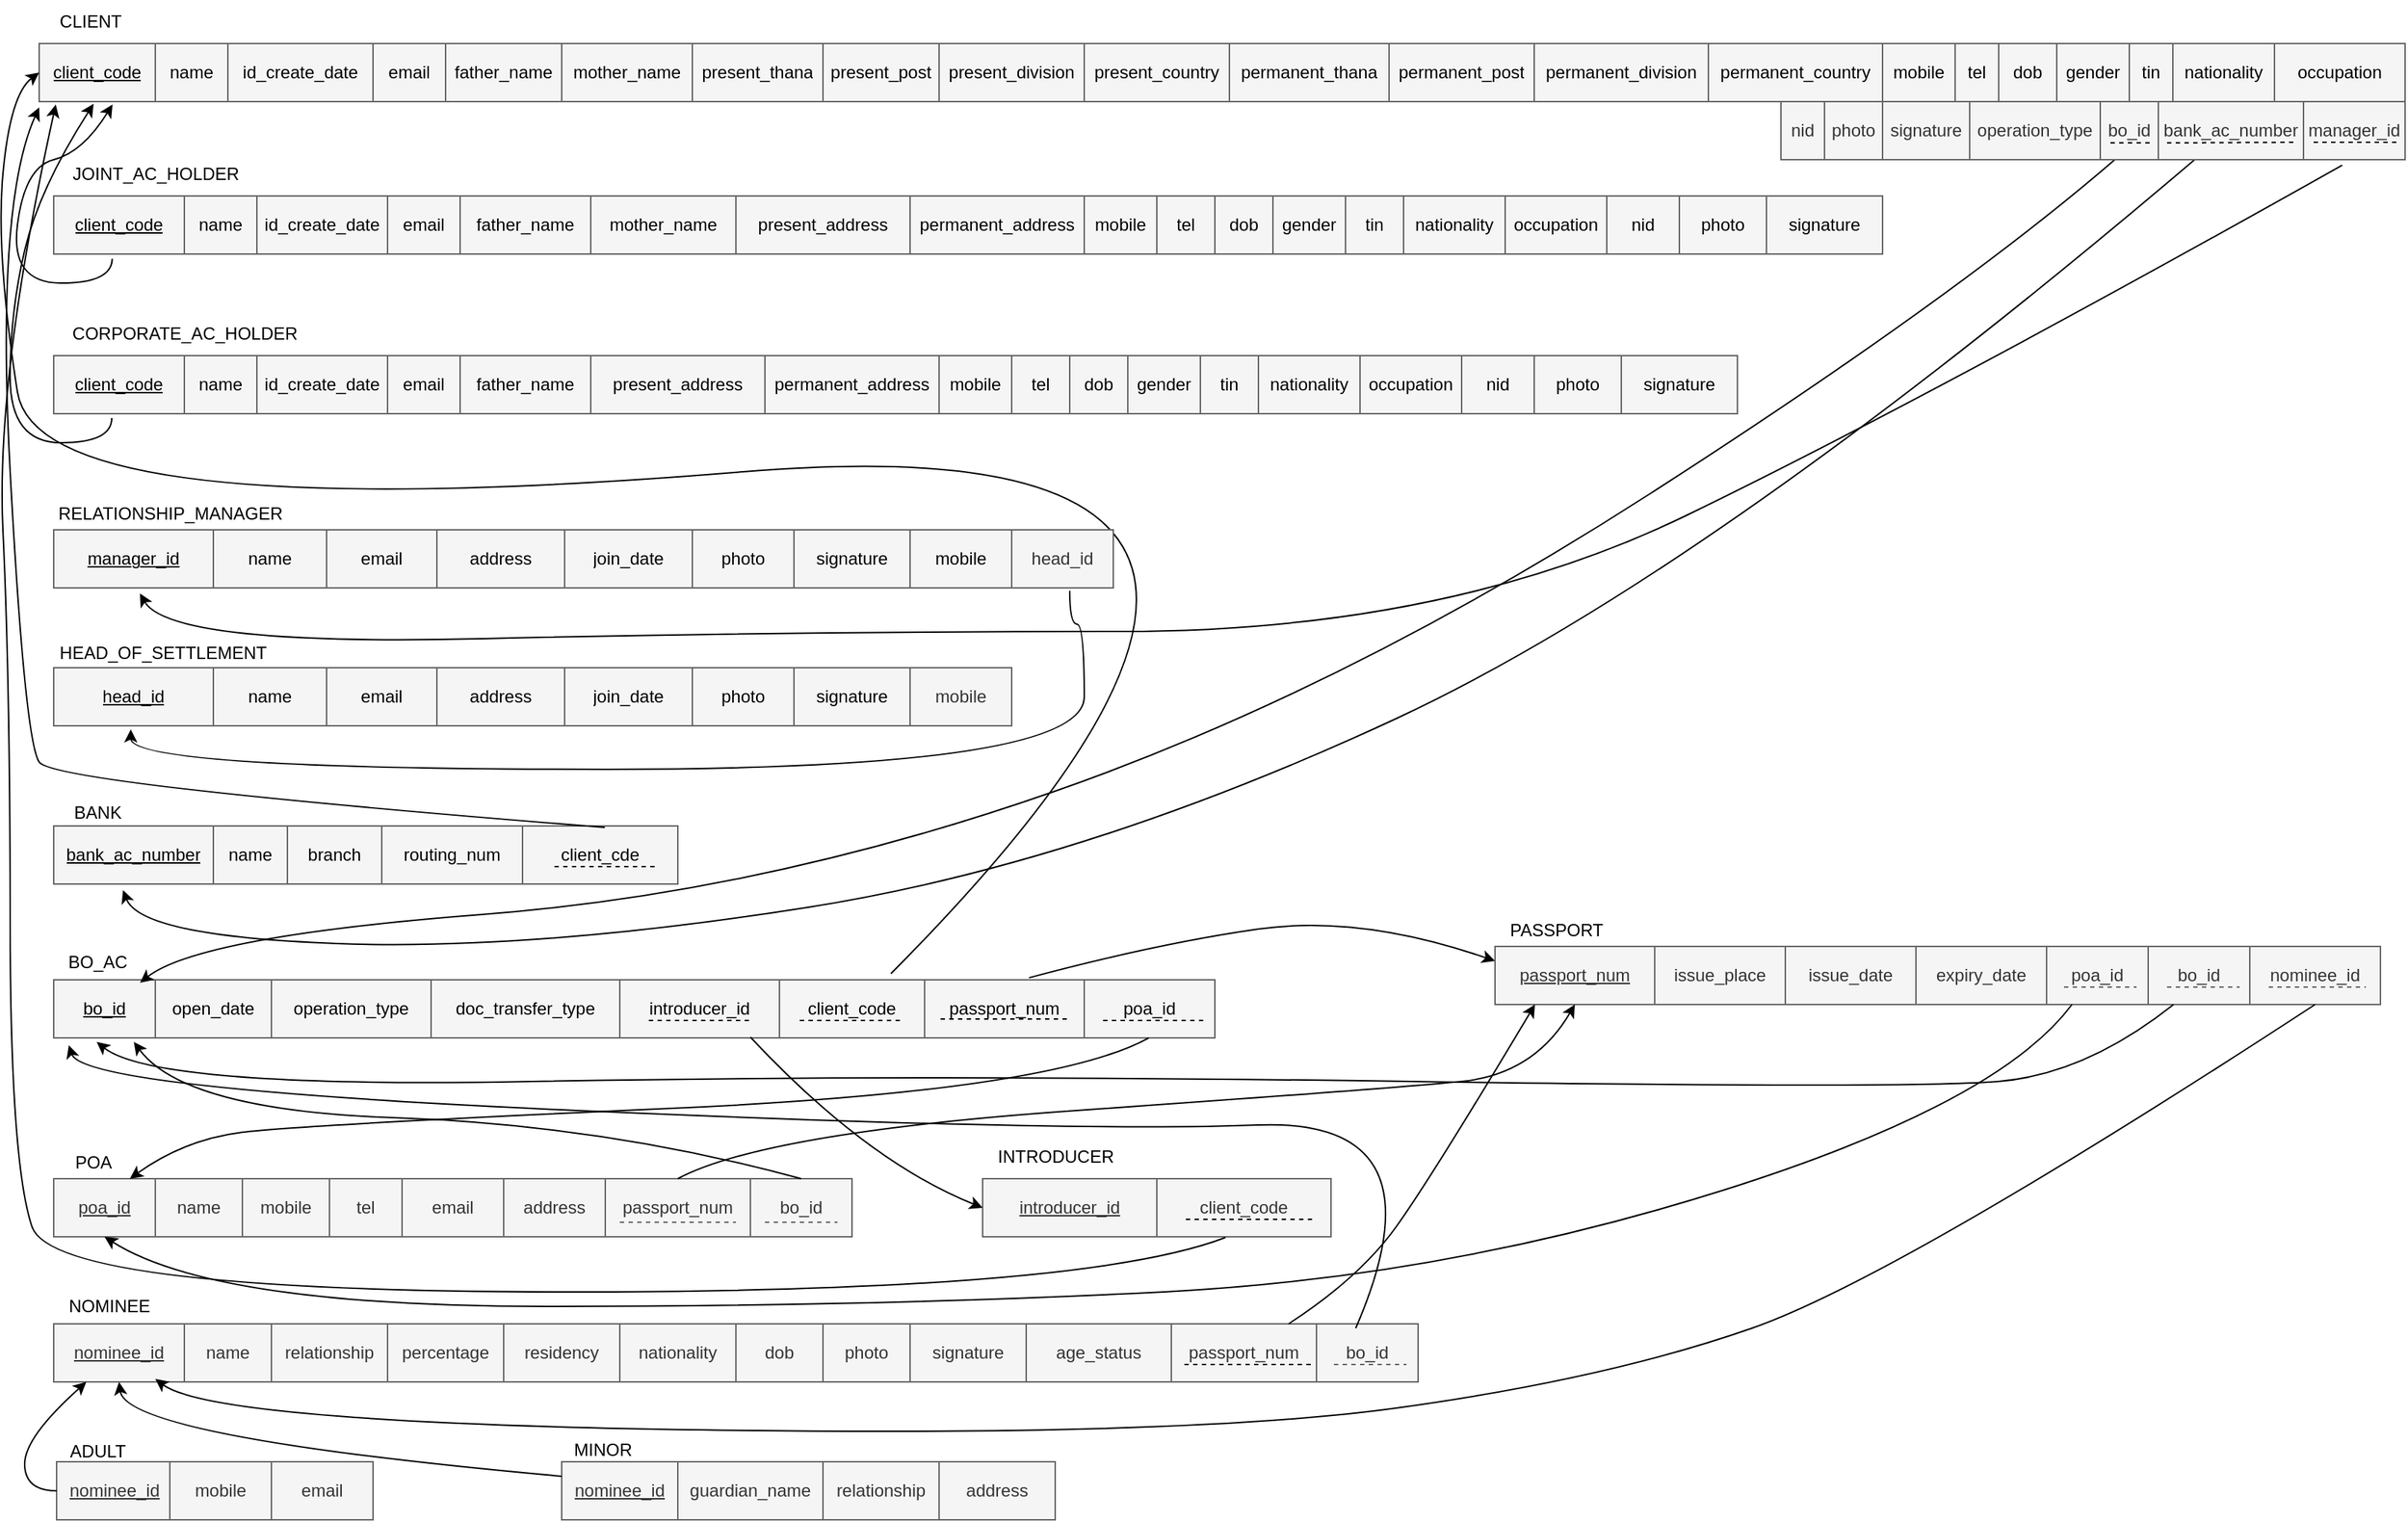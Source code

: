 <mxfile version="21.7.2" type="device">
  <diagram name="Page-1" id="oxK1FpHOTDMpUzDTjFTG">
    <mxGraphModel dx="3718" dy="1516" grid="1" gridSize="10" guides="1" tooltips="1" connect="1" arrows="1" fold="1" page="1" pageScale="1" pageWidth="850" pageHeight="1100" math="0" shadow="0">
      <root>
        <mxCell id="0" />
        <mxCell id="1" parent="0" />
        <mxCell id="oYCZfajTv22bk5wUYPz_-7" value="" style="shape=table;startSize=0;container=1;collapsible=0;childLayout=tableLayout;fillColor=#f5f5f5;fontColor=#333333;strokeColor=#666666;" parent="1" vertex="1">
          <mxGeometry x="-810" y="50" width="1630" height="40" as="geometry" />
        </mxCell>
        <mxCell id="oYCZfajTv22bk5wUYPz_-8" value="" style="shape=tableRow;horizontal=0;startSize=0;swimlaneHead=0;swimlaneBody=0;strokeColor=inherit;top=0;left=0;bottom=0;right=0;collapsible=0;dropTarget=0;fillColor=none;points=[[0,0.5],[1,0.5]];portConstraint=eastwest;" parent="oYCZfajTv22bk5wUYPz_-7" vertex="1">
          <mxGeometry width="1630" height="40" as="geometry" />
        </mxCell>
        <mxCell id="oYCZfajTv22bk5wUYPz_-9" value="&lt;u&gt;client_code&lt;/u&gt;" style="shape=partialRectangle;html=1;whiteSpace=wrap;connectable=0;strokeColor=inherit;overflow=hidden;fillColor=none;top=0;left=0;bottom=0;right=0;pointerEvents=1;" parent="oYCZfajTv22bk5wUYPz_-8" vertex="1">
          <mxGeometry width="80" height="40" as="geometry">
            <mxRectangle width="80" height="40" as="alternateBounds" />
          </mxGeometry>
        </mxCell>
        <mxCell id="oYCZfajTv22bk5wUYPz_-10" value="name" style="shape=partialRectangle;html=1;whiteSpace=wrap;connectable=0;strokeColor=inherit;overflow=hidden;fillColor=none;top=0;left=0;bottom=0;right=0;pointerEvents=1;" parent="oYCZfajTv22bk5wUYPz_-8" vertex="1">
          <mxGeometry x="80" width="50" height="40" as="geometry">
            <mxRectangle width="50" height="40" as="alternateBounds" />
          </mxGeometry>
        </mxCell>
        <mxCell id="oYCZfajTv22bk5wUYPz_-11" value="id_create_date" style="shape=partialRectangle;html=1;whiteSpace=wrap;connectable=0;strokeColor=inherit;overflow=hidden;fillColor=none;top=0;left=0;bottom=0;right=0;pointerEvents=1;" parent="oYCZfajTv22bk5wUYPz_-8" vertex="1">
          <mxGeometry x="130" width="100" height="40" as="geometry">
            <mxRectangle width="100" height="40" as="alternateBounds" />
          </mxGeometry>
        </mxCell>
        <mxCell id="oYCZfajTv22bk5wUYPz_-12" value="email" style="shape=partialRectangle;html=1;whiteSpace=wrap;connectable=0;strokeColor=inherit;overflow=hidden;fillColor=none;top=0;left=0;bottom=0;right=0;pointerEvents=1;" parent="oYCZfajTv22bk5wUYPz_-8" vertex="1">
          <mxGeometry x="230" width="50" height="40" as="geometry">
            <mxRectangle width="50" height="40" as="alternateBounds" />
          </mxGeometry>
        </mxCell>
        <mxCell id="oYCZfajTv22bk5wUYPz_-13" value="father_name" style="shape=partialRectangle;html=1;whiteSpace=wrap;connectable=0;strokeColor=inherit;overflow=hidden;fillColor=none;top=0;left=0;bottom=0;right=0;pointerEvents=1;" parent="oYCZfajTv22bk5wUYPz_-8" vertex="1">
          <mxGeometry x="280" width="80" height="40" as="geometry">
            <mxRectangle width="80" height="40" as="alternateBounds" />
          </mxGeometry>
        </mxCell>
        <mxCell id="oYCZfajTv22bk5wUYPz_-14" value="mother_name" style="shape=partialRectangle;html=1;whiteSpace=wrap;connectable=0;strokeColor=inherit;overflow=hidden;fillColor=none;top=0;left=0;bottom=0;right=0;pointerEvents=1;" parent="oYCZfajTv22bk5wUYPz_-8" vertex="1">
          <mxGeometry x="360" width="90" height="40" as="geometry">
            <mxRectangle width="90" height="40" as="alternateBounds" />
          </mxGeometry>
        </mxCell>
        <mxCell id="oYCZfajTv22bk5wUYPz_-15" value="present_thana" style="shape=partialRectangle;html=1;whiteSpace=wrap;connectable=0;strokeColor=inherit;overflow=hidden;fillColor=none;top=0;left=0;bottom=0;right=0;pointerEvents=1;" parent="oYCZfajTv22bk5wUYPz_-8" vertex="1">
          <mxGeometry x="450" width="90" height="40" as="geometry">
            <mxRectangle width="90" height="40" as="alternateBounds" />
          </mxGeometry>
        </mxCell>
        <mxCell id="3AwoEfTx26ynnq3Ft3Jd-2" value="present_post" style="shape=partialRectangle;html=1;whiteSpace=wrap;connectable=0;strokeColor=inherit;overflow=hidden;fillColor=none;top=0;left=0;bottom=0;right=0;pointerEvents=1;" vertex="1" parent="oYCZfajTv22bk5wUYPz_-8">
          <mxGeometry x="540" width="80" height="40" as="geometry">
            <mxRectangle width="80" height="40" as="alternateBounds" />
          </mxGeometry>
        </mxCell>
        <mxCell id="3AwoEfTx26ynnq3Ft3Jd-4" value="present_division" style="shape=partialRectangle;html=1;whiteSpace=wrap;connectable=0;strokeColor=inherit;overflow=hidden;fillColor=none;top=0;left=0;bottom=0;right=0;pointerEvents=1;" vertex="1" parent="oYCZfajTv22bk5wUYPz_-8">
          <mxGeometry x="620" width="100" height="40" as="geometry">
            <mxRectangle width="100" height="40" as="alternateBounds" />
          </mxGeometry>
        </mxCell>
        <mxCell id="3AwoEfTx26ynnq3Ft3Jd-5" value="present_country" style="shape=partialRectangle;html=1;whiteSpace=wrap;connectable=0;strokeColor=inherit;overflow=hidden;fillColor=none;top=0;left=0;bottom=0;right=0;pointerEvents=1;" vertex="1" parent="oYCZfajTv22bk5wUYPz_-8">
          <mxGeometry x="720" width="100" height="40" as="geometry">
            <mxRectangle width="100" height="40" as="alternateBounds" />
          </mxGeometry>
        </mxCell>
        <mxCell id="oYCZfajTv22bk5wUYPz_-16" value="permanent_thana" style="shape=partialRectangle;html=1;whiteSpace=wrap;connectable=0;strokeColor=inherit;overflow=hidden;fillColor=none;top=0;left=0;bottom=0;right=0;pointerEvents=1;" parent="oYCZfajTv22bk5wUYPz_-8" vertex="1">
          <mxGeometry x="820" width="110" height="40" as="geometry">
            <mxRectangle width="110" height="40" as="alternateBounds" />
          </mxGeometry>
        </mxCell>
        <mxCell id="3AwoEfTx26ynnq3Ft3Jd-8" value="permanent_post" style="shape=partialRectangle;html=1;whiteSpace=wrap;connectable=0;strokeColor=inherit;overflow=hidden;fillColor=none;top=0;left=0;bottom=0;right=0;pointerEvents=1;" vertex="1" parent="oYCZfajTv22bk5wUYPz_-8">
          <mxGeometry x="930" width="100" height="40" as="geometry">
            <mxRectangle width="100" height="40" as="alternateBounds" />
          </mxGeometry>
        </mxCell>
        <mxCell id="3AwoEfTx26ynnq3Ft3Jd-7" value="permanent_division" style="shape=partialRectangle;html=1;whiteSpace=wrap;connectable=0;strokeColor=inherit;overflow=hidden;fillColor=none;top=0;left=0;bottom=0;right=0;pointerEvents=1;" vertex="1" parent="oYCZfajTv22bk5wUYPz_-8">
          <mxGeometry x="1030" width="120" height="40" as="geometry">
            <mxRectangle width="120" height="40" as="alternateBounds" />
          </mxGeometry>
        </mxCell>
        <mxCell id="3AwoEfTx26ynnq3Ft3Jd-6" value="permanent_country" style="shape=partialRectangle;html=1;whiteSpace=wrap;connectable=0;strokeColor=inherit;overflow=hidden;fillColor=none;top=0;left=0;bottom=0;right=0;pointerEvents=1;" vertex="1" parent="oYCZfajTv22bk5wUYPz_-8">
          <mxGeometry x="1150" width="120" height="40" as="geometry">
            <mxRectangle width="120" height="40" as="alternateBounds" />
          </mxGeometry>
        </mxCell>
        <mxCell id="oYCZfajTv22bk5wUYPz_-17" value="mobile" style="shape=partialRectangle;html=1;whiteSpace=wrap;connectable=0;strokeColor=inherit;overflow=hidden;fillColor=none;top=0;left=0;bottom=0;right=0;pointerEvents=1;" parent="oYCZfajTv22bk5wUYPz_-8" vertex="1">
          <mxGeometry x="1270" width="50" height="40" as="geometry">
            <mxRectangle width="50" height="40" as="alternateBounds" />
          </mxGeometry>
        </mxCell>
        <mxCell id="oYCZfajTv22bk5wUYPz_-18" value="tel" style="shape=partialRectangle;html=1;whiteSpace=wrap;connectable=0;strokeColor=inherit;overflow=hidden;fillColor=none;top=0;left=0;bottom=0;right=0;pointerEvents=1;" parent="oYCZfajTv22bk5wUYPz_-8" vertex="1">
          <mxGeometry x="1320" width="30" height="40" as="geometry">
            <mxRectangle width="30" height="40" as="alternateBounds" />
          </mxGeometry>
        </mxCell>
        <mxCell id="oYCZfajTv22bk5wUYPz_-19" value="dob" style="shape=partialRectangle;html=1;whiteSpace=wrap;connectable=0;strokeColor=inherit;overflow=hidden;fillColor=none;top=0;left=0;bottom=0;right=0;pointerEvents=1;" parent="oYCZfajTv22bk5wUYPz_-8" vertex="1">
          <mxGeometry x="1350" width="40" height="40" as="geometry">
            <mxRectangle width="40" height="40" as="alternateBounds" />
          </mxGeometry>
        </mxCell>
        <mxCell id="oYCZfajTv22bk5wUYPz_-20" value="gender" style="shape=partialRectangle;html=1;whiteSpace=wrap;connectable=0;strokeColor=inherit;overflow=hidden;fillColor=none;top=0;left=0;bottom=0;right=0;pointerEvents=1;" parent="oYCZfajTv22bk5wUYPz_-8" vertex="1">
          <mxGeometry x="1390" width="50" height="40" as="geometry">
            <mxRectangle width="50" height="40" as="alternateBounds" />
          </mxGeometry>
        </mxCell>
        <mxCell id="oYCZfajTv22bk5wUYPz_-21" value="tin" style="shape=partialRectangle;html=1;whiteSpace=wrap;connectable=0;strokeColor=inherit;overflow=hidden;fillColor=none;top=0;left=0;bottom=0;right=0;pointerEvents=1;" parent="oYCZfajTv22bk5wUYPz_-8" vertex="1">
          <mxGeometry x="1440" width="30" height="40" as="geometry">
            <mxRectangle width="30" height="40" as="alternateBounds" />
          </mxGeometry>
        </mxCell>
        <mxCell id="oYCZfajTv22bk5wUYPz_-22" value="nationality" style="shape=partialRectangle;html=1;whiteSpace=wrap;connectable=0;strokeColor=inherit;overflow=hidden;fillColor=none;top=0;left=0;bottom=0;right=0;pointerEvents=1;" parent="oYCZfajTv22bk5wUYPz_-8" vertex="1">
          <mxGeometry x="1470" width="70" height="40" as="geometry">
            <mxRectangle width="70" height="40" as="alternateBounds" />
          </mxGeometry>
        </mxCell>
        <mxCell id="oYCZfajTv22bk5wUYPz_-23" value="occupation" style="shape=partialRectangle;html=1;whiteSpace=wrap;connectable=0;strokeColor=inherit;overflow=hidden;fillColor=none;top=0;left=0;bottom=0;right=0;pointerEvents=1;" parent="oYCZfajTv22bk5wUYPz_-8" vertex="1">
          <mxGeometry x="1540" width="90" height="40" as="geometry">
            <mxRectangle width="90" height="40" as="alternateBounds" />
          </mxGeometry>
        </mxCell>
        <mxCell id="oYCZfajTv22bk5wUYPz_-28" value="CLIENT" style="text;html=1;align=center;verticalAlign=middle;resizable=0;points=[];autosize=1;strokeColor=none;fillColor=none;" parent="1" vertex="1">
          <mxGeometry x="-810" y="20" width="70" height="30" as="geometry" />
        </mxCell>
        <mxCell id="CaH6MLlr3w6qB_pdMVhU-39" value="" style="shape=table;startSize=0;container=1;collapsible=0;childLayout=tableLayout;fillColor=#f5f5f5;fontColor=#333333;strokeColor=#666666;" parent="1" vertex="1">
          <mxGeometry x="-800" y="155" width="1260" height="40" as="geometry" />
        </mxCell>
        <mxCell id="CaH6MLlr3w6qB_pdMVhU-40" value="" style="shape=tableRow;horizontal=0;startSize=0;swimlaneHead=0;swimlaneBody=0;strokeColor=inherit;top=0;left=0;bottom=0;right=0;collapsible=0;dropTarget=0;fillColor=none;points=[[0,0.5],[1,0.5]];portConstraint=eastwest;" parent="CaH6MLlr3w6qB_pdMVhU-39" vertex="1">
          <mxGeometry width="1260" height="40" as="geometry" />
        </mxCell>
        <mxCell id="CaH6MLlr3w6qB_pdMVhU-41" value="&lt;u&gt;client_code&lt;/u&gt;" style="shape=partialRectangle;html=1;whiteSpace=wrap;connectable=0;strokeColor=inherit;overflow=hidden;fillColor=none;top=0;left=0;bottom=0;right=0;pointerEvents=1;" parent="CaH6MLlr3w6qB_pdMVhU-40" vertex="1">
          <mxGeometry width="90" height="40" as="geometry">
            <mxRectangle width="90" height="40" as="alternateBounds" />
          </mxGeometry>
        </mxCell>
        <mxCell id="CaH6MLlr3w6qB_pdMVhU-42" value="name" style="shape=partialRectangle;html=1;whiteSpace=wrap;connectable=0;strokeColor=inherit;overflow=hidden;fillColor=none;top=0;left=0;bottom=0;right=0;pointerEvents=1;" parent="CaH6MLlr3w6qB_pdMVhU-40" vertex="1">
          <mxGeometry x="90" width="50" height="40" as="geometry">
            <mxRectangle width="50" height="40" as="alternateBounds" />
          </mxGeometry>
        </mxCell>
        <mxCell id="CaH6MLlr3w6qB_pdMVhU-43" value="id_create_date" style="shape=partialRectangle;html=1;whiteSpace=wrap;connectable=0;strokeColor=inherit;overflow=hidden;fillColor=none;top=0;left=0;bottom=0;right=0;pointerEvents=1;" parent="CaH6MLlr3w6qB_pdMVhU-40" vertex="1">
          <mxGeometry x="140" width="90" height="40" as="geometry">
            <mxRectangle width="90" height="40" as="alternateBounds" />
          </mxGeometry>
        </mxCell>
        <mxCell id="CaH6MLlr3w6qB_pdMVhU-44" value="email" style="shape=partialRectangle;html=1;whiteSpace=wrap;connectable=0;strokeColor=inherit;overflow=hidden;fillColor=none;top=0;left=0;bottom=0;right=0;pointerEvents=1;" parent="CaH6MLlr3w6qB_pdMVhU-40" vertex="1">
          <mxGeometry x="230" width="50" height="40" as="geometry">
            <mxRectangle width="50" height="40" as="alternateBounds" />
          </mxGeometry>
        </mxCell>
        <mxCell id="CaH6MLlr3w6qB_pdMVhU-45" value="father_name" style="shape=partialRectangle;html=1;whiteSpace=wrap;connectable=0;strokeColor=inherit;overflow=hidden;fillColor=none;top=0;left=0;bottom=0;right=0;pointerEvents=1;" parent="CaH6MLlr3w6qB_pdMVhU-40" vertex="1">
          <mxGeometry x="280" width="90" height="40" as="geometry">
            <mxRectangle width="90" height="40" as="alternateBounds" />
          </mxGeometry>
        </mxCell>
        <mxCell id="CaH6MLlr3w6qB_pdMVhU-46" value="mother_name" style="shape=partialRectangle;html=1;whiteSpace=wrap;connectable=0;strokeColor=inherit;overflow=hidden;fillColor=none;top=0;left=0;bottom=0;right=0;pointerEvents=1;" parent="CaH6MLlr3w6qB_pdMVhU-40" vertex="1">
          <mxGeometry x="370" width="100" height="40" as="geometry">
            <mxRectangle width="100" height="40" as="alternateBounds" />
          </mxGeometry>
        </mxCell>
        <mxCell id="CaH6MLlr3w6qB_pdMVhU-47" value="present_address" style="shape=partialRectangle;html=1;whiteSpace=wrap;connectable=0;strokeColor=inherit;overflow=hidden;fillColor=none;top=0;left=0;bottom=0;right=0;pointerEvents=1;" parent="CaH6MLlr3w6qB_pdMVhU-40" vertex="1">
          <mxGeometry x="470" width="120" height="40" as="geometry">
            <mxRectangle width="120" height="40" as="alternateBounds" />
          </mxGeometry>
        </mxCell>
        <mxCell id="CaH6MLlr3w6qB_pdMVhU-48" value="permanent_address" style="shape=partialRectangle;html=1;whiteSpace=wrap;connectable=0;strokeColor=inherit;overflow=hidden;fillColor=none;top=0;left=0;bottom=0;right=0;pointerEvents=1;" parent="CaH6MLlr3w6qB_pdMVhU-40" vertex="1">
          <mxGeometry x="590" width="120" height="40" as="geometry">
            <mxRectangle width="120" height="40" as="alternateBounds" />
          </mxGeometry>
        </mxCell>
        <mxCell id="CaH6MLlr3w6qB_pdMVhU-49" value="mobile" style="shape=partialRectangle;html=1;whiteSpace=wrap;connectable=0;strokeColor=inherit;overflow=hidden;fillColor=none;top=0;left=0;bottom=0;right=0;pointerEvents=1;" parent="CaH6MLlr3w6qB_pdMVhU-40" vertex="1">
          <mxGeometry x="710" width="50" height="40" as="geometry">
            <mxRectangle width="50" height="40" as="alternateBounds" />
          </mxGeometry>
        </mxCell>
        <mxCell id="CaH6MLlr3w6qB_pdMVhU-50" value="tel" style="shape=partialRectangle;html=1;whiteSpace=wrap;connectable=0;strokeColor=inherit;overflow=hidden;fillColor=none;top=0;left=0;bottom=0;right=0;pointerEvents=1;" parent="CaH6MLlr3w6qB_pdMVhU-40" vertex="1">
          <mxGeometry x="760" width="40" height="40" as="geometry">
            <mxRectangle width="40" height="40" as="alternateBounds" />
          </mxGeometry>
        </mxCell>
        <mxCell id="CaH6MLlr3w6qB_pdMVhU-51" value="dob" style="shape=partialRectangle;html=1;whiteSpace=wrap;connectable=0;strokeColor=inherit;overflow=hidden;fillColor=none;top=0;left=0;bottom=0;right=0;pointerEvents=1;" parent="CaH6MLlr3w6qB_pdMVhU-40" vertex="1">
          <mxGeometry x="800" width="40" height="40" as="geometry">
            <mxRectangle width="40" height="40" as="alternateBounds" />
          </mxGeometry>
        </mxCell>
        <mxCell id="CaH6MLlr3w6qB_pdMVhU-52" value="gender" style="shape=partialRectangle;html=1;whiteSpace=wrap;connectable=0;strokeColor=inherit;overflow=hidden;fillColor=none;top=0;left=0;bottom=0;right=0;pointerEvents=1;" parent="CaH6MLlr3w6qB_pdMVhU-40" vertex="1">
          <mxGeometry x="840" width="50" height="40" as="geometry">
            <mxRectangle width="50" height="40" as="alternateBounds" />
          </mxGeometry>
        </mxCell>
        <mxCell id="CaH6MLlr3w6qB_pdMVhU-53" value="tin" style="shape=partialRectangle;html=1;whiteSpace=wrap;connectable=0;strokeColor=inherit;overflow=hidden;fillColor=none;top=0;left=0;bottom=0;right=0;pointerEvents=1;" parent="CaH6MLlr3w6qB_pdMVhU-40" vertex="1">
          <mxGeometry x="890" width="40" height="40" as="geometry">
            <mxRectangle width="40" height="40" as="alternateBounds" />
          </mxGeometry>
        </mxCell>
        <mxCell id="CaH6MLlr3w6qB_pdMVhU-54" value="nationality" style="shape=partialRectangle;html=1;whiteSpace=wrap;connectable=0;strokeColor=inherit;overflow=hidden;fillColor=none;top=0;left=0;bottom=0;right=0;pointerEvents=1;" parent="CaH6MLlr3w6qB_pdMVhU-40" vertex="1">
          <mxGeometry x="930" width="70" height="40" as="geometry">
            <mxRectangle width="70" height="40" as="alternateBounds" />
          </mxGeometry>
        </mxCell>
        <mxCell id="CaH6MLlr3w6qB_pdMVhU-55" value="occupation" style="shape=partialRectangle;html=1;whiteSpace=wrap;connectable=0;strokeColor=inherit;overflow=hidden;fillColor=none;top=0;left=0;bottom=0;right=0;pointerEvents=1;" parent="CaH6MLlr3w6qB_pdMVhU-40" vertex="1">
          <mxGeometry x="1000" width="70" height="40" as="geometry">
            <mxRectangle width="70" height="40" as="alternateBounds" />
          </mxGeometry>
        </mxCell>
        <mxCell id="CaH6MLlr3w6qB_pdMVhU-56" value="nid" style="shape=partialRectangle;html=1;whiteSpace=wrap;connectable=0;strokeColor=inherit;overflow=hidden;fillColor=none;top=0;left=0;bottom=0;right=0;pointerEvents=1;" parent="CaH6MLlr3w6qB_pdMVhU-40" vertex="1">
          <mxGeometry x="1070" width="50" height="40" as="geometry">
            <mxRectangle width="50" height="40" as="alternateBounds" />
          </mxGeometry>
        </mxCell>
        <mxCell id="CaH6MLlr3w6qB_pdMVhU-57" value="photo" style="shape=partialRectangle;html=1;whiteSpace=wrap;connectable=0;strokeColor=inherit;overflow=hidden;fillColor=none;top=0;left=0;bottom=0;right=0;pointerEvents=1;" parent="CaH6MLlr3w6qB_pdMVhU-40" vertex="1">
          <mxGeometry x="1120" width="60" height="40" as="geometry">
            <mxRectangle width="60" height="40" as="alternateBounds" />
          </mxGeometry>
        </mxCell>
        <mxCell id="CaH6MLlr3w6qB_pdMVhU-58" value="signature" style="shape=partialRectangle;html=1;whiteSpace=wrap;connectable=0;strokeColor=inherit;overflow=hidden;fillColor=none;top=0;left=0;bottom=0;right=0;pointerEvents=1;" parent="CaH6MLlr3w6qB_pdMVhU-40" vertex="1">
          <mxGeometry x="1180" width="80" height="40" as="geometry">
            <mxRectangle width="80" height="40" as="alternateBounds" />
          </mxGeometry>
        </mxCell>
        <mxCell id="CaH6MLlr3w6qB_pdMVhU-63" value="JOINT_AC_HOLDER" style="text;html=1;align=center;verticalAlign=middle;resizable=0;points=[];autosize=1;strokeColor=none;fillColor=none;" parent="1" vertex="1">
          <mxGeometry x="-800" y="125" width="140" height="30" as="geometry" />
        </mxCell>
        <mxCell id="CaH6MLlr3w6qB_pdMVhU-65" value="" style="shape=table;startSize=0;container=1;collapsible=0;childLayout=tableLayout;fillColor=#f5f5f5;fontColor=#333333;strokeColor=#666666;" parent="1" vertex="1">
          <mxGeometry x="-800" y="265" width="1160" height="40" as="geometry" />
        </mxCell>
        <mxCell id="CaH6MLlr3w6qB_pdMVhU-66" value="" style="shape=tableRow;horizontal=0;startSize=0;swimlaneHead=0;swimlaneBody=0;strokeColor=inherit;top=0;left=0;bottom=0;right=0;collapsible=0;dropTarget=0;fillColor=none;points=[[0,0.5],[1,0.5]];portConstraint=eastwest;" parent="CaH6MLlr3w6qB_pdMVhU-65" vertex="1">
          <mxGeometry width="1160" height="40" as="geometry" />
        </mxCell>
        <mxCell id="CaH6MLlr3w6qB_pdMVhU-67" value="&lt;u&gt;client_code&lt;/u&gt;" style="shape=partialRectangle;html=1;whiteSpace=wrap;connectable=0;strokeColor=inherit;overflow=hidden;fillColor=none;top=0;left=0;bottom=0;right=0;pointerEvents=1;" parent="CaH6MLlr3w6qB_pdMVhU-66" vertex="1">
          <mxGeometry width="90" height="40" as="geometry">
            <mxRectangle width="90" height="40" as="alternateBounds" />
          </mxGeometry>
        </mxCell>
        <mxCell id="CaH6MLlr3w6qB_pdMVhU-68" value="name" style="shape=partialRectangle;html=1;whiteSpace=wrap;connectable=0;strokeColor=inherit;overflow=hidden;fillColor=none;top=0;left=0;bottom=0;right=0;pointerEvents=1;" parent="CaH6MLlr3w6qB_pdMVhU-66" vertex="1">
          <mxGeometry x="90" width="50" height="40" as="geometry">
            <mxRectangle width="50" height="40" as="alternateBounds" />
          </mxGeometry>
        </mxCell>
        <mxCell id="CaH6MLlr3w6qB_pdMVhU-69" value="id_create_date" style="shape=partialRectangle;html=1;whiteSpace=wrap;connectable=0;strokeColor=inherit;overflow=hidden;fillColor=none;top=0;left=0;bottom=0;right=0;pointerEvents=1;" parent="CaH6MLlr3w6qB_pdMVhU-66" vertex="1">
          <mxGeometry x="140" width="90" height="40" as="geometry">
            <mxRectangle width="90" height="40" as="alternateBounds" />
          </mxGeometry>
        </mxCell>
        <mxCell id="CaH6MLlr3w6qB_pdMVhU-70" value="email" style="shape=partialRectangle;html=1;whiteSpace=wrap;connectable=0;strokeColor=inherit;overflow=hidden;fillColor=none;top=0;left=0;bottom=0;right=0;pointerEvents=1;" parent="CaH6MLlr3w6qB_pdMVhU-66" vertex="1">
          <mxGeometry x="230" width="50" height="40" as="geometry">
            <mxRectangle width="50" height="40" as="alternateBounds" />
          </mxGeometry>
        </mxCell>
        <mxCell id="CaH6MLlr3w6qB_pdMVhU-71" value="father_name" style="shape=partialRectangle;html=1;whiteSpace=wrap;connectable=0;strokeColor=inherit;overflow=hidden;fillColor=none;top=0;left=0;bottom=0;right=0;pointerEvents=1;" parent="CaH6MLlr3w6qB_pdMVhU-66" vertex="1">
          <mxGeometry x="280" width="90" height="40" as="geometry">
            <mxRectangle width="90" height="40" as="alternateBounds" />
          </mxGeometry>
        </mxCell>
        <mxCell id="CaH6MLlr3w6qB_pdMVhU-73" value="present_address" style="shape=partialRectangle;html=1;whiteSpace=wrap;connectable=0;strokeColor=inherit;overflow=hidden;fillColor=none;top=0;left=0;bottom=0;right=0;pointerEvents=1;" parent="CaH6MLlr3w6qB_pdMVhU-66" vertex="1">
          <mxGeometry x="370" width="120" height="40" as="geometry">
            <mxRectangle width="120" height="40" as="alternateBounds" />
          </mxGeometry>
        </mxCell>
        <mxCell id="CaH6MLlr3w6qB_pdMVhU-74" value="permanent_address" style="shape=partialRectangle;html=1;whiteSpace=wrap;connectable=0;strokeColor=inherit;overflow=hidden;fillColor=none;top=0;left=0;bottom=0;right=0;pointerEvents=1;" parent="CaH6MLlr3w6qB_pdMVhU-66" vertex="1">
          <mxGeometry x="490" width="120" height="40" as="geometry">
            <mxRectangle width="120" height="40" as="alternateBounds" />
          </mxGeometry>
        </mxCell>
        <mxCell id="CaH6MLlr3w6qB_pdMVhU-75" value="mobile" style="shape=partialRectangle;html=1;whiteSpace=wrap;connectable=0;strokeColor=inherit;overflow=hidden;fillColor=none;top=0;left=0;bottom=0;right=0;pointerEvents=1;" parent="CaH6MLlr3w6qB_pdMVhU-66" vertex="1">
          <mxGeometry x="610" width="50" height="40" as="geometry">
            <mxRectangle width="50" height="40" as="alternateBounds" />
          </mxGeometry>
        </mxCell>
        <mxCell id="CaH6MLlr3w6qB_pdMVhU-76" value="tel" style="shape=partialRectangle;html=1;whiteSpace=wrap;connectable=0;strokeColor=inherit;overflow=hidden;fillColor=none;top=0;left=0;bottom=0;right=0;pointerEvents=1;" parent="CaH6MLlr3w6qB_pdMVhU-66" vertex="1">
          <mxGeometry x="660" width="40" height="40" as="geometry">
            <mxRectangle width="40" height="40" as="alternateBounds" />
          </mxGeometry>
        </mxCell>
        <mxCell id="CaH6MLlr3w6qB_pdMVhU-77" value="dob" style="shape=partialRectangle;html=1;whiteSpace=wrap;connectable=0;strokeColor=inherit;overflow=hidden;fillColor=none;top=0;left=0;bottom=0;right=0;pointerEvents=1;" parent="CaH6MLlr3w6qB_pdMVhU-66" vertex="1">
          <mxGeometry x="700" width="40" height="40" as="geometry">
            <mxRectangle width="40" height="40" as="alternateBounds" />
          </mxGeometry>
        </mxCell>
        <mxCell id="CaH6MLlr3w6qB_pdMVhU-78" value="gender" style="shape=partialRectangle;html=1;whiteSpace=wrap;connectable=0;strokeColor=inherit;overflow=hidden;fillColor=none;top=0;left=0;bottom=0;right=0;pointerEvents=1;" parent="CaH6MLlr3w6qB_pdMVhU-66" vertex="1">
          <mxGeometry x="740" width="50" height="40" as="geometry">
            <mxRectangle width="50" height="40" as="alternateBounds" />
          </mxGeometry>
        </mxCell>
        <mxCell id="CaH6MLlr3w6qB_pdMVhU-79" value="tin" style="shape=partialRectangle;html=1;whiteSpace=wrap;connectable=0;strokeColor=inherit;overflow=hidden;fillColor=none;top=0;left=0;bottom=0;right=0;pointerEvents=1;" parent="CaH6MLlr3w6qB_pdMVhU-66" vertex="1">
          <mxGeometry x="790" width="40" height="40" as="geometry">
            <mxRectangle width="40" height="40" as="alternateBounds" />
          </mxGeometry>
        </mxCell>
        <mxCell id="CaH6MLlr3w6qB_pdMVhU-80" value="nationality" style="shape=partialRectangle;html=1;whiteSpace=wrap;connectable=0;strokeColor=inherit;overflow=hidden;fillColor=none;top=0;left=0;bottom=0;right=0;pointerEvents=1;" parent="CaH6MLlr3w6qB_pdMVhU-66" vertex="1">
          <mxGeometry x="830" width="70" height="40" as="geometry">
            <mxRectangle width="70" height="40" as="alternateBounds" />
          </mxGeometry>
        </mxCell>
        <mxCell id="CaH6MLlr3w6qB_pdMVhU-81" value="occupation" style="shape=partialRectangle;html=1;whiteSpace=wrap;connectable=0;strokeColor=inherit;overflow=hidden;fillColor=none;top=0;left=0;bottom=0;right=0;pointerEvents=1;" parent="CaH6MLlr3w6qB_pdMVhU-66" vertex="1">
          <mxGeometry x="900" width="70" height="40" as="geometry">
            <mxRectangle width="70" height="40" as="alternateBounds" />
          </mxGeometry>
        </mxCell>
        <mxCell id="CaH6MLlr3w6qB_pdMVhU-82" value="nid" style="shape=partialRectangle;html=1;whiteSpace=wrap;connectable=0;strokeColor=inherit;overflow=hidden;fillColor=none;top=0;left=0;bottom=0;right=0;pointerEvents=1;" parent="CaH6MLlr3w6qB_pdMVhU-66" vertex="1">
          <mxGeometry x="970" width="50" height="40" as="geometry">
            <mxRectangle width="50" height="40" as="alternateBounds" />
          </mxGeometry>
        </mxCell>
        <mxCell id="CaH6MLlr3w6qB_pdMVhU-83" value="photo" style="shape=partialRectangle;html=1;whiteSpace=wrap;connectable=0;strokeColor=inherit;overflow=hidden;fillColor=none;top=0;left=0;bottom=0;right=0;pointerEvents=1;" parent="CaH6MLlr3w6qB_pdMVhU-66" vertex="1">
          <mxGeometry x="1020" width="60" height="40" as="geometry">
            <mxRectangle width="60" height="40" as="alternateBounds" />
          </mxGeometry>
        </mxCell>
        <mxCell id="CaH6MLlr3w6qB_pdMVhU-84" value="signature" style="shape=partialRectangle;html=1;whiteSpace=wrap;connectable=0;strokeColor=inherit;overflow=hidden;fillColor=none;top=0;left=0;bottom=0;right=0;pointerEvents=1;" parent="CaH6MLlr3w6qB_pdMVhU-66" vertex="1">
          <mxGeometry x="1080" width="80" height="40" as="geometry">
            <mxRectangle width="80" height="40" as="alternateBounds" />
          </mxGeometry>
        </mxCell>
        <mxCell id="CaH6MLlr3w6qB_pdMVhU-85" value="CORPORATE_AC_HOLDER" style="text;html=1;align=center;verticalAlign=middle;resizable=0;points=[];autosize=1;strokeColor=none;fillColor=none;" parent="1" vertex="1">
          <mxGeometry x="-800" y="235" width="180" height="30" as="geometry" />
        </mxCell>
        <mxCell id="CaH6MLlr3w6qB_pdMVhU-86" value="" style="shape=table;startSize=0;container=1;collapsible=0;childLayout=tableLayout;fillColor=#f5f5f5;fontColor=#333333;strokeColor=#666666;" parent="1" vertex="1">
          <mxGeometry x="-800" y="385" width="660" height="40" as="geometry" />
        </mxCell>
        <mxCell id="CaH6MLlr3w6qB_pdMVhU-87" value="" style="shape=tableRow;horizontal=0;startSize=0;swimlaneHead=0;swimlaneBody=0;strokeColor=inherit;top=0;left=0;bottom=0;right=0;collapsible=0;dropTarget=0;fillColor=none;points=[[0,0.5],[1,0.5]];portConstraint=eastwest;" parent="CaH6MLlr3w6qB_pdMVhU-86" vertex="1">
          <mxGeometry width="660" height="40" as="geometry" />
        </mxCell>
        <mxCell id="CaH6MLlr3w6qB_pdMVhU-88" value="&lt;u&gt;manager_id&lt;/u&gt;" style="shape=partialRectangle;html=1;whiteSpace=wrap;connectable=0;strokeColor=inherit;overflow=hidden;fillColor=none;top=0;left=0;bottom=0;right=0;pointerEvents=1;" parent="CaH6MLlr3w6qB_pdMVhU-87" vertex="1">
          <mxGeometry width="110" height="40" as="geometry">
            <mxRectangle width="110" height="40" as="alternateBounds" />
          </mxGeometry>
        </mxCell>
        <mxCell id="CaH6MLlr3w6qB_pdMVhU-89" value="name" style="shape=partialRectangle;html=1;whiteSpace=wrap;connectable=0;strokeColor=inherit;overflow=hidden;fillColor=none;top=0;left=0;bottom=0;right=0;pointerEvents=1;" parent="CaH6MLlr3w6qB_pdMVhU-87" vertex="1">
          <mxGeometry x="110" width="78" height="40" as="geometry">
            <mxRectangle width="78" height="40" as="alternateBounds" />
          </mxGeometry>
        </mxCell>
        <mxCell id="CaH6MLlr3w6qB_pdMVhU-90" value="email" style="shape=partialRectangle;html=1;whiteSpace=wrap;connectable=0;strokeColor=inherit;overflow=hidden;fillColor=none;top=0;left=0;bottom=0;right=0;pointerEvents=1;" parent="CaH6MLlr3w6qB_pdMVhU-87" vertex="1">
          <mxGeometry x="188" width="76" height="40" as="geometry">
            <mxRectangle width="76" height="40" as="alternateBounds" />
          </mxGeometry>
        </mxCell>
        <mxCell id="CaH6MLlr3w6qB_pdMVhU-91" value="address" style="shape=partialRectangle;html=1;whiteSpace=wrap;connectable=0;strokeColor=inherit;overflow=hidden;fillColor=none;top=0;left=0;bottom=0;right=0;pointerEvents=1;" parent="CaH6MLlr3w6qB_pdMVhU-87" vertex="1">
          <mxGeometry x="264" width="88" height="40" as="geometry">
            <mxRectangle width="88" height="40" as="alternateBounds" />
          </mxGeometry>
        </mxCell>
        <mxCell id="CaH6MLlr3w6qB_pdMVhU-92" value="join_date" style="shape=partialRectangle;html=1;whiteSpace=wrap;connectable=0;strokeColor=inherit;overflow=hidden;fillColor=none;top=0;left=0;bottom=0;right=0;pointerEvents=1;" parent="CaH6MLlr3w6qB_pdMVhU-87" vertex="1">
          <mxGeometry x="352" width="88" height="40" as="geometry">
            <mxRectangle width="88" height="40" as="alternateBounds" />
          </mxGeometry>
        </mxCell>
        <mxCell id="CaH6MLlr3w6qB_pdMVhU-93" value="photo" style="shape=partialRectangle;html=1;whiteSpace=wrap;connectable=0;strokeColor=inherit;overflow=hidden;fillColor=none;top=0;left=0;bottom=0;right=0;pointerEvents=1;" parent="CaH6MLlr3w6qB_pdMVhU-87" vertex="1">
          <mxGeometry x="440" width="70" height="40" as="geometry">
            <mxRectangle width="70" height="40" as="alternateBounds" />
          </mxGeometry>
        </mxCell>
        <mxCell id="CaH6MLlr3w6qB_pdMVhU-94" value="signature" style="shape=partialRectangle;html=1;whiteSpace=wrap;connectable=0;strokeColor=inherit;overflow=hidden;fillColor=none;top=0;left=0;bottom=0;right=0;pointerEvents=1;" parent="CaH6MLlr3w6qB_pdMVhU-87" vertex="1">
          <mxGeometry x="510" width="80" height="40" as="geometry">
            <mxRectangle width="80" height="40" as="alternateBounds" />
          </mxGeometry>
        </mxCell>
        <mxCell id="CaH6MLlr3w6qB_pdMVhU-95" value="mobile" style="shape=partialRectangle;html=1;whiteSpace=wrap;connectable=0;strokeColor=inherit;overflow=hidden;fillColor=none;top=0;left=0;bottom=0;right=0;pointerEvents=1;" parent="CaH6MLlr3w6qB_pdMVhU-87" vertex="1">
          <mxGeometry x="590" width="70" height="40" as="geometry">
            <mxRectangle width="70" height="40" as="alternateBounds" />
          </mxGeometry>
        </mxCell>
        <mxCell id="CaH6MLlr3w6qB_pdMVhU-96" value="RELATIONSHIP_MANAGER" style="text;html=1;align=center;verticalAlign=middle;resizable=0;points=[];autosize=1;strokeColor=none;fillColor=none;" parent="1" vertex="1">
          <mxGeometry x="-810" y="359" width="180" height="30" as="geometry" />
        </mxCell>
        <mxCell id="CaH6MLlr3w6qB_pdMVhU-97" value="" style="shape=table;startSize=0;container=1;collapsible=0;childLayout=tableLayout;fillColor=#f5f5f5;fontColor=#333333;strokeColor=#666666;" parent="1" vertex="1">
          <mxGeometry x="-800" y="480" width="590" height="40" as="geometry" />
        </mxCell>
        <mxCell id="CaH6MLlr3w6qB_pdMVhU-98" value="" style="shape=tableRow;horizontal=0;startSize=0;swimlaneHead=0;swimlaneBody=0;strokeColor=inherit;top=0;left=0;bottom=0;right=0;collapsible=0;dropTarget=0;fillColor=none;points=[[0,0.5],[1,0.5]];portConstraint=eastwest;" parent="CaH6MLlr3w6qB_pdMVhU-97" vertex="1">
          <mxGeometry width="590" height="40" as="geometry" />
        </mxCell>
        <mxCell id="CaH6MLlr3w6qB_pdMVhU-99" value="&lt;u&gt;head_id&lt;/u&gt;" style="shape=partialRectangle;html=1;whiteSpace=wrap;connectable=0;strokeColor=inherit;overflow=hidden;fillColor=none;top=0;left=0;bottom=0;right=0;pointerEvents=1;" parent="CaH6MLlr3w6qB_pdMVhU-98" vertex="1">
          <mxGeometry width="110" height="40" as="geometry">
            <mxRectangle width="110" height="40" as="alternateBounds" />
          </mxGeometry>
        </mxCell>
        <mxCell id="CaH6MLlr3w6qB_pdMVhU-100" value="name" style="shape=partialRectangle;html=1;whiteSpace=wrap;connectable=0;strokeColor=inherit;overflow=hidden;fillColor=none;top=0;left=0;bottom=0;right=0;pointerEvents=1;" parent="CaH6MLlr3w6qB_pdMVhU-98" vertex="1">
          <mxGeometry x="110" width="78" height="40" as="geometry">
            <mxRectangle width="78" height="40" as="alternateBounds" />
          </mxGeometry>
        </mxCell>
        <mxCell id="CaH6MLlr3w6qB_pdMVhU-101" value="email" style="shape=partialRectangle;html=1;whiteSpace=wrap;connectable=0;strokeColor=inherit;overflow=hidden;fillColor=none;top=0;left=0;bottom=0;right=0;pointerEvents=1;" parent="CaH6MLlr3w6qB_pdMVhU-98" vertex="1">
          <mxGeometry x="188" width="76" height="40" as="geometry">
            <mxRectangle width="76" height="40" as="alternateBounds" />
          </mxGeometry>
        </mxCell>
        <mxCell id="CaH6MLlr3w6qB_pdMVhU-102" value="address" style="shape=partialRectangle;html=1;whiteSpace=wrap;connectable=0;strokeColor=inherit;overflow=hidden;fillColor=none;top=0;left=0;bottom=0;right=0;pointerEvents=1;" parent="CaH6MLlr3w6qB_pdMVhU-98" vertex="1">
          <mxGeometry x="264" width="88" height="40" as="geometry">
            <mxRectangle width="88" height="40" as="alternateBounds" />
          </mxGeometry>
        </mxCell>
        <mxCell id="CaH6MLlr3w6qB_pdMVhU-103" value="join_date" style="shape=partialRectangle;html=1;whiteSpace=wrap;connectable=0;strokeColor=inherit;overflow=hidden;fillColor=none;top=0;left=0;bottom=0;right=0;pointerEvents=1;" parent="CaH6MLlr3w6qB_pdMVhU-98" vertex="1">
          <mxGeometry x="352" width="88" height="40" as="geometry">
            <mxRectangle width="88" height="40" as="alternateBounds" />
          </mxGeometry>
        </mxCell>
        <mxCell id="CaH6MLlr3w6qB_pdMVhU-104" value="photo" style="shape=partialRectangle;html=1;whiteSpace=wrap;connectable=0;strokeColor=inherit;overflow=hidden;fillColor=none;top=0;left=0;bottom=0;right=0;pointerEvents=1;" parent="CaH6MLlr3w6qB_pdMVhU-98" vertex="1">
          <mxGeometry x="440" width="70" height="40" as="geometry">
            <mxRectangle width="70" height="40" as="alternateBounds" />
          </mxGeometry>
        </mxCell>
        <mxCell id="CaH6MLlr3w6qB_pdMVhU-105" value="signature" style="shape=partialRectangle;html=1;whiteSpace=wrap;connectable=0;strokeColor=inherit;overflow=hidden;fillColor=none;top=0;left=0;bottom=0;right=0;pointerEvents=1;" parent="CaH6MLlr3w6qB_pdMVhU-98" vertex="1">
          <mxGeometry x="510" width="80" height="40" as="geometry">
            <mxRectangle width="80" height="40" as="alternateBounds" />
          </mxGeometry>
        </mxCell>
        <mxCell id="CaH6MLlr3w6qB_pdMVhU-107" value="" style="endArrow=none;dashed=1;html=1;rounded=0;" parent="1" edge="1">
          <mxGeometry width="50" height="50" relative="1" as="geometry">
            <mxPoint x="-128" y="413" as="sourcePoint" />
            <mxPoint x="-78" y="413" as="targetPoint" />
          </mxGeometry>
        </mxCell>
        <mxCell id="CaH6MLlr3w6qB_pdMVhU-110" style="edgeStyle=orthogonalEdgeStyle;rounded=0;orthogonalLoop=1;jettySize=auto;html=1;curved=1;entryX=0.09;entryY=1.061;entryDx=0;entryDy=0;entryPerimeter=0;" parent="1" target="CaH6MLlr3w6qB_pdMVhU-98" edge="1">
          <mxGeometry relative="1" as="geometry">
            <mxPoint x="-750" y="545" as="targetPoint" />
            <mxPoint x="-100" y="427" as="sourcePoint" />
            <Array as="points">
              <mxPoint x="-100" y="450" />
              <mxPoint x="-90" y="450" />
              <mxPoint x="-90" y="550" />
              <mxPoint x="-747" y="550" />
            </Array>
          </mxGeometry>
        </mxCell>
        <mxCell id="CaH6MLlr3w6qB_pdMVhU-113" value="" style="endArrow=classic;html=1;exitX=0.032;exitY=1.08;exitDx=0;exitDy=0;exitPerimeter=0;curved=1;entryX=0.031;entryY=1.05;entryDx=0;entryDy=0;entryPerimeter=0;" parent="1" source="CaH6MLlr3w6qB_pdMVhU-40" target="oYCZfajTv22bk5wUYPz_-8" edge="1">
          <mxGeometry width="50" height="50" relative="1" as="geometry">
            <mxPoint x="-760" y="205" as="sourcePoint" />
            <mxPoint x="-770" y="95" as="targetPoint" />
            <Array as="points">
              <mxPoint x="-760" y="215" />
              <mxPoint x="-830" y="215" />
              <mxPoint x="-820" y="135" />
              <mxPoint x="-780" y="125" />
            </Array>
          </mxGeometry>
        </mxCell>
        <mxCell id="CaH6MLlr3w6qB_pdMVhU-114" value="" style="endArrow=classic;html=1;exitX=0.032;exitY=1.08;exitDx=0;exitDy=0;exitPerimeter=0;curved=1;entryX=0.023;entryY=1.038;entryDx=0;entryDy=0;entryPerimeter=0;" parent="1" target="oYCZfajTv22bk5wUYPz_-8" edge="1">
          <mxGeometry width="50" height="50" relative="1" as="geometry">
            <mxPoint x="-760" y="308" as="sourcePoint" />
            <mxPoint x="-800" y="95" as="targetPoint" />
            <Array as="points">
              <mxPoint x="-760" y="325" />
              <mxPoint x="-830" y="325" />
              <mxPoint x="-830" y="235" />
              <mxPoint x="-810" y="150" />
            </Array>
          </mxGeometry>
        </mxCell>
        <mxCell id="CaH6MLlr3w6qB_pdMVhU-116" value="" style="endArrow=classic;html=1;exitX=0.381;exitY=1.096;exitDx=0;exitDy=0;exitPerimeter=0;curved=1;entryX=0.09;entryY=1.097;entryDx=0;entryDy=0;entryPerimeter=0;" parent="1" source="3AwoEfTx26ynnq3Ft3Jd-22" target="CaH6MLlr3w6qB_pdMVhU-87" edge="1">
          <mxGeometry width="50" height="50" relative="1" as="geometry">
            <mxPoint x="360" y="485" as="sourcePoint" />
            <mxPoint x="-740" y="455" as="targetPoint" />
            <Array as="points">
              <mxPoint x="490" y="295" />
              <mxPoint x="160" y="455" />
              <mxPoint x="-290" y="455" />
              <mxPoint x="-720" y="465" />
            </Array>
          </mxGeometry>
        </mxCell>
        <mxCell id="CaH6MLlr3w6qB_pdMVhU-117" value="HEAD_OF_SETTLEMENT" style="text;html=1;align=center;verticalAlign=middle;resizable=0;points=[];autosize=1;strokeColor=none;fillColor=none;" parent="1" vertex="1">
          <mxGeometry x="-810" y="455" width="170" height="30" as="geometry" />
        </mxCell>
        <mxCell id="CaH6MLlr3w6qB_pdMVhU-118" value="" style="shape=table;startSize=0;container=1;collapsible=0;childLayout=tableLayout;fillColor=#f5f5f5;fontColor=#333333;strokeColor=#666666;" parent="1" vertex="1">
          <mxGeometry x="-800" y="589" width="430" height="40" as="geometry" />
        </mxCell>
        <mxCell id="CaH6MLlr3w6qB_pdMVhU-119" value="" style="shape=tableRow;horizontal=0;startSize=0;swimlaneHead=0;swimlaneBody=0;strokeColor=inherit;top=0;left=0;bottom=0;right=0;collapsible=0;dropTarget=0;fillColor=none;points=[[0,0.5],[1,0.5]];portConstraint=eastwest;" parent="CaH6MLlr3w6qB_pdMVhU-118" vertex="1">
          <mxGeometry width="430" height="40" as="geometry" />
        </mxCell>
        <mxCell id="CaH6MLlr3w6qB_pdMVhU-120" value="&lt;u&gt;bank_ac_number&lt;/u&gt;" style="shape=partialRectangle;html=1;whiteSpace=wrap;connectable=0;strokeColor=inherit;overflow=hidden;fillColor=none;top=0;left=0;bottom=0;right=0;pointerEvents=1;" parent="CaH6MLlr3w6qB_pdMVhU-119" vertex="1">
          <mxGeometry width="110" height="40" as="geometry">
            <mxRectangle width="110" height="40" as="alternateBounds" />
          </mxGeometry>
        </mxCell>
        <mxCell id="CaH6MLlr3w6qB_pdMVhU-121" value="name" style="shape=partialRectangle;html=1;whiteSpace=wrap;connectable=0;strokeColor=inherit;overflow=hidden;fillColor=none;top=0;left=0;bottom=0;right=0;pointerEvents=1;" parent="CaH6MLlr3w6qB_pdMVhU-119" vertex="1">
          <mxGeometry x="110" width="51" height="40" as="geometry">
            <mxRectangle width="51" height="40" as="alternateBounds" />
          </mxGeometry>
        </mxCell>
        <mxCell id="CaH6MLlr3w6qB_pdMVhU-122" value="branch" style="shape=partialRectangle;html=1;whiteSpace=wrap;connectable=0;strokeColor=inherit;overflow=hidden;fillColor=none;top=0;left=0;bottom=0;right=0;pointerEvents=1;" parent="CaH6MLlr3w6qB_pdMVhU-119" vertex="1">
          <mxGeometry x="161" width="65" height="40" as="geometry">
            <mxRectangle width="65" height="40" as="alternateBounds" />
          </mxGeometry>
        </mxCell>
        <mxCell id="CaH6MLlr3w6qB_pdMVhU-123" value="routing_num" style="shape=partialRectangle;html=1;whiteSpace=wrap;connectable=0;strokeColor=inherit;overflow=hidden;fillColor=none;top=0;left=0;bottom=0;right=0;pointerEvents=1;" parent="CaH6MLlr3w6qB_pdMVhU-119" vertex="1">
          <mxGeometry x="226" width="97" height="40" as="geometry">
            <mxRectangle width="97" height="40" as="alternateBounds" />
          </mxGeometry>
        </mxCell>
        <mxCell id="CaH6MLlr3w6qB_pdMVhU-124" value="client_cde" style="shape=partialRectangle;html=1;whiteSpace=wrap;connectable=0;strokeColor=inherit;overflow=hidden;fillColor=none;top=0;left=0;bottom=0;right=0;pointerEvents=1;" parent="CaH6MLlr3w6qB_pdMVhU-119" vertex="1">
          <mxGeometry x="323" width="107" height="40" as="geometry">
            <mxRectangle width="107" height="40" as="alternateBounds" />
          </mxGeometry>
        </mxCell>
        <mxCell id="CaH6MLlr3w6qB_pdMVhU-125" value="BANK" style="text;html=1;align=center;verticalAlign=middle;resizable=0;points=[];autosize=1;strokeColor=none;fillColor=none;" parent="1" vertex="1">
          <mxGeometry x="-800" y="565" width="60" height="30" as="geometry" />
        </mxCell>
        <mxCell id="CaH6MLlr3w6qB_pdMVhU-127" value="" style="endArrow=none;dashed=1;html=1;rounded=0;" parent="1" edge="1">
          <mxGeometry width="50" height="50" relative="1" as="geometry">
            <mxPoint x="-455" y="617" as="sourcePoint" />
            <mxPoint x="-385" y="617" as="targetPoint" />
          </mxGeometry>
        </mxCell>
        <mxCell id="CaH6MLlr3w6qB_pdMVhU-129" value="" style="shape=table;startSize=0;container=1;collapsible=0;childLayout=tableLayout;fillColor=#f5f5f5;fontColor=#333333;strokeColor=#666666;" parent="1" vertex="1">
          <mxGeometry x="-800" y="695" width="800" height="40" as="geometry" />
        </mxCell>
        <mxCell id="CaH6MLlr3w6qB_pdMVhU-130" value="" style="shape=tableRow;horizontal=0;startSize=0;swimlaneHead=0;swimlaneBody=0;strokeColor=inherit;top=0;left=0;bottom=0;right=0;collapsible=0;dropTarget=0;fillColor=none;points=[[0,0.5],[1,0.5]];portConstraint=eastwest;" parent="CaH6MLlr3w6qB_pdMVhU-129" vertex="1">
          <mxGeometry width="800" height="40" as="geometry" />
        </mxCell>
        <mxCell id="CaH6MLlr3w6qB_pdMVhU-131" value="&lt;u&gt;bo_id&lt;/u&gt;" style="shape=partialRectangle;html=1;whiteSpace=wrap;connectable=0;strokeColor=inherit;overflow=hidden;fillColor=none;top=0;left=0;bottom=0;right=0;pointerEvents=1;" parent="CaH6MLlr3w6qB_pdMVhU-130" vertex="1">
          <mxGeometry width="70" height="40" as="geometry">
            <mxRectangle width="70" height="40" as="alternateBounds" />
          </mxGeometry>
        </mxCell>
        <mxCell id="CaH6MLlr3w6qB_pdMVhU-132" value="open_date" style="shape=partialRectangle;html=1;whiteSpace=wrap;connectable=0;strokeColor=inherit;overflow=hidden;fillColor=none;top=0;left=0;bottom=0;right=0;pointerEvents=1;" parent="CaH6MLlr3w6qB_pdMVhU-130" vertex="1">
          <mxGeometry x="70" width="80" height="40" as="geometry">
            <mxRectangle width="80" height="40" as="alternateBounds" />
          </mxGeometry>
        </mxCell>
        <mxCell id="CaH6MLlr3w6qB_pdMVhU-134" value="operation_type" style="shape=partialRectangle;html=1;whiteSpace=wrap;connectable=0;strokeColor=inherit;overflow=hidden;fillColor=none;top=0;left=0;bottom=0;right=0;pointerEvents=1;" parent="CaH6MLlr3w6qB_pdMVhU-130" vertex="1">
          <mxGeometry x="150" width="110" height="40" as="geometry">
            <mxRectangle width="110" height="40" as="alternateBounds" />
          </mxGeometry>
        </mxCell>
        <mxCell id="CaH6MLlr3w6qB_pdMVhU-135" value="doc_transfer_type" style="shape=partialRectangle;html=1;whiteSpace=wrap;connectable=0;strokeColor=inherit;overflow=hidden;fillColor=none;top=0;left=0;bottom=0;right=0;pointerEvents=1;" parent="CaH6MLlr3w6qB_pdMVhU-130" vertex="1">
          <mxGeometry x="260" width="130" height="40" as="geometry">
            <mxRectangle width="130" height="40" as="alternateBounds" />
          </mxGeometry>
        </mxCell>
        <mxCell id="CaH6MLlr3w6qB_pdMVhU-136" value="introducer_id" style="shape=partialRectangle;html=1;whiteSpace=wrap;connectable=0;strokeColor=inherit;overflow=hidden;fillColor=none;top=0;left=0;bottom=0;right=0;pointerEvents=1;" parent="CaH6MLlr3w6qB_pdMVhU-130" vertex="1">
          <mxGeometry x="390" width="110" height="40" as="geometry">
            <mxRectangle width="110" height="40" as="alternateBounds" />
          </mxGeometry>
        </mxCell>
        <mxCell id="CaH6MLlr3w6qB_pdMVhU-137" value="client_code" style="shape=partialRectangle;html=1;whiteSpace=wrap;connectable=0;strokeColor=inherit;overflow=hidden;fillColor=none;top=0;left=0;bottom=0;right=0;pointerEvents=1;" parent="CaH6MLlr3w6qB_pdMVhU-130" vertex="1">
          <mxGeometry x="500" width="100" height="40" as="geometry">
            <mxRectangle width="100" height="40" as="alternateBounds" />
          </mxGeometry>
        </mxCell>
        <mxCell id="CaH6MLlr3w6qB_pdMVhU-138" value="passport_num" style="shape=partialRectangle;html=1;whiteSpace=wrap;connectable=0;strokeColor=inherit;overflow=hidden;fillColor=none;top=0;left=0;bottom=0;right=0;pointerEvents=1;" parent="CaH6MLlr3w6qB_pdMVhU-130" vertex="1">
          <mxGeometry x="600" width="110" height="40" as="geometry">
            <mxRectangle width="110" height="40" as="alternateBounds" />
          </mxGeometry>
        </mxCell>
        <mxCell id="CaH6MLlr3w6qB_pdMVhU-139" value="poa_id" style="shape=partialRectangle;html=1;whiteSpace=wrap;connectable=0;strokeColor=inherit;overflow=hidden;fillColor=none;top=0;left=0;bottom=0;right=0;pointerEvents=1;" parent="CaH6MLlr3w6qB_pdMVhU-130" vertex="1">
          <mxGeometry x="710" width="90" height="40" as="geometry">
            <mxRectangle width="90" height="40" as="alternateBounds" />
          </mxGeometry>
        </mxCell>
        <mxCell id="CaH6MLlr3w6qB_pdMVhU-140" value="BO_AC" style="text;html=1;align=center;verticalAlign=middle;resizable=0;points=[];autosize=1;strokeColor=none;fillColor=none;" parent="1" vertex="1">
          <mxGeometry x="-800" y="668" width="60" height="30" as="geometry" />
        </mxCell>
        <mxCell id="CaH6MLlr3w6qB_pdMVhU-141" value="" style="endArrow=none;dashed=1;html=1;rounded=0;" parent="1" edge="1">
          <mxGeometry width="50" height="50" relative="1" as="geometry">
            <mxPoint x="-390" y="723" as="sourcePoint" />
            <mxPoint x="-320" y="723" as="targetPoint" />
          </mxGeometry>
        </mxCell>
        <mxCell id="CaH6MLlr3w6qB_pdMVhU-142" value="" style="endArrow=none;dashed=1;html=1;rounded=0;" parent="1" edge="1">
          <mxGeometry width="50" height="50" relative="1" as="geometry">
            <mxPoint x="-286" y="723" as="sourcePoint" />
            <mxPoint x="-216" y="723" as="targetPoint" />
          </mxGeometry>
        </mxCell>
        <mxCell id="CaH6MLlr3w6qB_pdMVhU-143" value="" style="endArrow=none;dashed=1;html=1;rounded=0;" parent="1" edge="1">
          <mxGeometry width="50" height="50" relative="1" as="geometry">
            <mxPoint x="-189" y="722" as="sourcePoint" />
            <mxPoint x="-99" y="722" as="targetPoint" />
          </mxGeometry>
        </mxCell>
        <mxCell id="CaH6MLlr3w6qB_pdMVhU-144" value="" style="endArrow=none;dashed=1;html=1;rounded=0;" parent="1" edge="1">
          <mxGeometry width="50" height="50" relative="1" as="geometry">
            <mxPoint x="-77" y="723" as="sourcePoint" />
            <mxPoint x="-7" y="723" as="targetPoint" />
          </mxGeometry>
        </mxCell>
        <mxCell id="CaH6MLlr3w6qB_pdMVhU-145" value="&lt;u&gt;poa_id&lt;/u&gt;" style="rounded=0;whiteSpace=wrap;html=1;fillColor=#f5f5f5;fontColor=#333333;strokeColor=#666666;" parent="1" vertex="1">
          <mxGeometry x="-800" y="832" width="70" height="40" as="geometry" />
        </mxCell>
        <mxCell id="CaH6MLlr3w6qB_pdMVhU-146" value="name" style="rounded=0;whiteSpace=wrap;html=1;fillColor=#f5f5f5;fontColor=#333333;strokeColor=#666666;" parent="1" vertex="1">
          <mxGeometry x="-730" y="832" width="60" height="40" as="geometry" />
        </mxCell>
        <mxCell id="CaH6MLlr3w6qB_pdMVhU-147" value="POA" style="text;html=1;align=center;verticalAlign=middle;resizable=0;points=[];autosize=1;strokeColor=none;fillColor=none;" parent="1" vertex="1">
          <mxGeometry x="-798" y="806" width="50" height="30" as="geometry" />
        </mxCell>
        <mxCell id="CaH6MLlr3w6qB_pdMVhU-149" value="mobile" style="rounded=0;whiteSpace=wrap;html=1;fillColor=#f5f5f5;fontColor=#333333;strokeColor=#666666;" parent="1" vertex="1">
          <mxGeometry x="-670" y="832" width="60" height="40" as="geometry" />
        </mxCell>
        <mxCell id="CaH6MLlr3w6qB_pdMVhU-150" value="address" style="rounded=0;whiteSpace=wrap;html=1;fillColor=#f5f5f5;fontColor=#333333;strokeColor=#666666;" parent="1" vertex="1">
          <mxGeometry x="-490" y="832" width="70" height="40" as="geometry" />
        </mxCell>
        <mxCell id="CaH6MLlr3w6qB_pdMVhU-151" value="passport_num" style="rounded=0;whiteSpace=wrap;html=1;fillColor=#f5f5f5;fontColor=#333333;strokeColor=#666666;" parent="1" vertex="1">
          <mxGeometry x="-420" y="832" width="100" height="40" as="geometry" />
        </mxCell>
        <mxCell id="CaH6MLlr3w6qB_pdMVhU-152" value="&lt;u&gt;introducer_id&lt;/u&gt;" style="rounded=0;whiteSpace=wrap;html=1;fillColor=#f5f5f5;fontColor=#333333;strokeColor=#666666;" parent="1" vertex="1">
          <mxGeometry x="-160" y="832" width="120" height="40" as="geometry" />
        </mxCell>
        <mxCell id="CaH6MLlr3w6qB_pdMVhU-153" value="bo_id" style="rounded=0;whiteSpace=wrap;html=1;fillColor=#f5f5f5;fontColor=#333333;strokeColor=#666666;" parent="1" vertex="1">
          <mxGeometry x="-320" y="832" width="70" height="40" as="geometry" />
        </mxCell>
        <mxCell id="CaH6MLlr3w6qB_pdMVhU-154" value="email" style="rounded=0;whiteSpace=wrap;html=1;fillColor=#f5f5f5;fontColor=#333333;strokeColor=#666666;" parent="1" vertex="1">
          <mxGeometry x="-560" y="832" width="70" height="40" as="geometry" />
        </mxCell>
        <mxCell id="CaH6MLlr3w6qB_pdMVhU-155" value="tel" style="rounded=0;whiteSpace=wrap;html=1;fillColor=#f5f5f5;fontColor=#333333;strokeColor=#666666;" parent="1" vertex="1">
          <mxGeometry x="-610" y="832" width="50" height="40" as="geometry" />
        </mxCell>
        <mxCell id="CaH6MLlr3w6qB_pdMVhU-156" value="" style="endArrow=none;dashed=1;html=1;rounded=0;fillColor=#f5f5f5;strokeColor=#666666;" parent="1" edge="1">
          <mxGeometry width="50" height="50" relative="1" as="geometry">
            <mxPoint x="-410" y="862" as="sourcePoint" />
            <mxPoint x="-330" y="862" as="targetPoint" />
          </mxGeometry>
        </mxCell>
        <mxCell id="CaH6MLlr3w6qB_pdMVhU-157" value="" style="endArrow=none;dashed=1;html=1;rounded=0;fillColor=#f5f5f5;strokeColor=#666666;" parent="1" edge="1">
          <mxGeometry width="50" height="50" relative="1" as="geometry">
            <mxPoint x="-310" y="862" as="sourcePoint" />
            <mxPoint x="-260" y="862" as="targetPoint" />
          </mxGeometry>
        </mxCell>
        <mxCell id="CaH6MLlr3w6qB_pdMVhU-158" value="client_code" style="rounded=0;whiteSpace=wrap;html=1;fillColor=#f5f5f5;fontColor=#333333;strokeColor=#666666;" parent="1" vertex="1">
          <mxGeometry x="-40" y="832" width="120" height="40" as="geometry" />
        </mxCell>
        <mxCell id="CaH6MLlr3w6qB_pdMVhU-160" value="" style="endArrow=classic;html=1;exitX=0.25;exitY=1;exitDx=0;exitDy=0;entryX=0.992;entryY=0.967;entryDx=0;entryDy=0;entryPerimeter=0;curved=1;" parent="1" source="3AwoEfTx26ynnq3Ft3Jd-20" target="CaH6MLlr3w6qB_pdMVhU-140" edge="1">
          <mxGeometry width="50" height="50" relative="1" as="geometry">
            <mxPoint x="-180" y="475" as="sourcePoint" />
            <mxPoint x="-410" y="675" as="targetPoint" />
            <Array as="points">
              <mxPoint x="510" y="225" />
              <mxPoint x="90" y="495" />
              <mxPoint x="-310" y="635" />
              <mxPoint x="-700" y="665" />
            </Array>
          </mxGeometry>
        </mxCell>
        <mxCell id="CaH6MLlr3w6qB_pdMVhU-161" value="" style="endArrow=classic;html=1;exitX=0.25;exitY=1;exitDx=0;exitDy=0;entryX=0.111;entryY=1.106;entryDx=0;entryDy=0;entryPerimeter=0;curved=1;" parent="1" source="3AwoEfTx26ynnq3Ft3Jd-21" target="CaH6MLlr3w6qB_pdMVhU-119" edge="1">
          <mxGeometry width="50" height="50" relative="1" as="geometry">
            <mxPoint x="-110" y="475" as="sourcePoint" />
            <mxPoint x="-760" y="655" as="targetPoint" />
            <Array as="points">
              <mxPoint x="340" y="415" />
              <mxPoint x="-90" y="615" />
              <mxPoint x="-470" y="675" />
              <mxPoint x="-740" y="665" />
            </Array>
          </mxGeometry>
        </mxCell>
        <mxCell id="CaH6MLlr3w6qB_pdMVhU-162" value="INTRODUCER" style="text;html=1;align=center;verticalAlign=middle;resizable=0;points=[];autosize=1;strokeColor=none;fillColor=none;" parent="1" vertex="1">
          <mxGeometry x="-160" y="802" width="100" height="30" as="geometry" />
        </mxCell>
        <mxCell id="CaH6MLlr3w6qB_pdMVhU-163" value="" style="endArrow=classic;html=1;exitX=0.943;exitY=1;exitDx=0;exitDy=0;exitPerimeter=0;entryX=0.75;entryY=0;entryDx=0;entryDy=0;curved=1;" parent="1" source="CaH6MLlr3w6qB_pdMVhU-130" target="CaH6MLlr3w6qB_pdMVhU-145" edge="1">
          <mxGeometry width="50" height="50" relative="1" as="geometry">
            <mxPoint x="26.62" y="735.0" as="sourcePoint" />
            <mxPoint x="-750" y="827.52" as="targetPoint" />
            <Array as="points">
              <mxPoint x="-112.02" y="771.76" />
              <mxPoint x="-630" y="795" />
              <mxPoint x="-710" y="805" />
            </Array>
          </mxGeometry>
        </mxCell>
        <mxCell id="CaH6MLlr3w6qB_pdMVhU-164" value="" style="endArrow=classic;html=1;entryX=0;entryY=0.5;entryDx=0;entryDy=0;exitX=0.6;exitY=0.987;exitDx=0;exitDy=0;exitPerimeter=0;curved=1;" parent="1" source="CaH6MLlr3w6qB_pdMVhU-130" target="CaH6MLlr3w6qB_pdMVhU-152" edge="1">
          <mxGeometry width="50" height="50" relative="1" as="geometry">
            <mxPoint x="-340" y="805" as="sourcePoint" />
            <mxPoint x="-290" y="755" as="targetPoint" />
            <Array as="points">
              <mxPoint x="-240" y="820" />
            </Array>
          </mxGeometry>
        </mxCell>
        <mxCell id="CaH6MLlr3w6qB_pdMVhU-165" value="" style="endArrow=classic;html=1;exitX=0.721;exitY=-0.106;exitDx=0;exitDy=0;exitPerimeter=0;entryX=0;entryY=0.5;entryDx=0;entryDy=0;curved=1;" parent="1" source="CaH6MLlr3w6qB_pdMVhU-130" target="oYCZfajTv22bk5wUYPz_-8" edge="1">
          <mxGeometry width="50" height="50" relative="1" as="geometry">
            <mxPoint x="-110" y="605" as="sourcePoint" />
            <mxPoint x="-680" y="325" as="targetPoint" />
            <Array as="points">
              <mxPoint x="160" y="305" />
              <mxPoint x="-810" y="385" />
              <mxPoint x="-840" y="195" />
              <mxPoint x="-830" y="85" />
            </Array>
          </mxGeometry>
        </mxCell>
        <mxCell id="CaH6MLlr3w6qB_pdMVhU-166" value="" style="endArrow=none;dashed=1;html=1;rounded=0;" parent="1" edge="1">
          <mxGeometry width="50" height="50" relative="1" as="geometry">
            <mxPoint x="-20" y="860" as="sourcePoint" />
            <mxPoint x="70" y="860" as="targetPoint" />
          </mxGeometry>
        </mxCell>
        <mxCell id="CaH6MLlr3w6qB_pdMVhU-167" value="" style="endArrow=classic;html=1;entryX=0.069;entryY=1.07;entryDx=0;entryDy=0;entryPerimeter=0;exitX=0.5;exitY=0;exitDx=0;exitDy=0;curved=1;" parent="1" source="CaH6MLlr3w6qB_pdMVhU-153" target="CaH6MLlr3w6qB_pdMVhU-130" edge="1">
          <mxGeometry width="50" height="50" relative="1" as="geometry">
            <mxPoint x="-110" y="855" as="sourcePoint" />
            <mxPoint x="-60" y="805" as="targetPoint" />
            <Array as="points">
              <mxPoint x="-420" y="795" />
              <mxPoint x="-710" y="785" />
            </Array>
          </mxGeometry>
        </mxCell>
        <mxCell id="CaH6MLlr3w6qB_pdMVhU-168" value="&lt;u&gt;passport_num&lt;/u&gt;" style="rounded=0;whiteSpace=wrap;html=1;fillColor=#f5f5f5;fontColor=#333333;strokeColor=#666666;" parent="1" vertex="1">
          <mxGeometry x="193" y="672" width="110" height="40" as="geometry" />
        </mxCell>
        <mxCell id="CaH6MLlr3w6qB_pdMVhU-171" value="issue_place" style="rounded=0;whiteSpace=wrap;html=1;fillColor=#f5f5f5;fontColor=#333333;strokeColor=#666666;" parent="1" vertex="1">
          <mxGeometry x="303" y="672" width="90" height="40" as="geometry" />
        </mxCell>
        <mxCell id="CaH6MLlr3w6qB_pdMVhU-172" value="issue_date" style="rounded=0;whiteSpace=wrap;html=1;fillColor=#f5f5f5;fontColor=#333333;strokeColor=#666666;" parent="1" vertex="1">
          <mxGeometry x="393" y="672" width="90" height="40" as="geometry" />
        </mxCell>
        <mxCell id="CaH6MLlr3w6qB_pdMVhU-173" value="poa_id" style="rounded=0;whiteSpace=wrap;html=1;fillColor=#f5f5f5;fontColor=#333333;strokeColor=#666666;" parent="1" vertex="1">
          <mxGeometry x="573" y="672" width="70" height="40" as="geometry" />
        </mxCell>
        <mxCell id="CaH6MLlr3w6qB_pdMVhU-174" value="expiry_date" style="rounded=0;whiteSpace=wrap;html=1;fillColor=#f5f5f5;fontColor=#333333;strokeColor=#666666;" parent="1" vertex="1">
          <mxGeometry x="483" y="672" width="90" height="40" as="geometry" />
        </mxCell>
        <mxCell id="CaH6MLlr3w6qB_pdMVhU-175" value="bo_id" style="rounded=0;whiteSpace=wrap;html=1;fillColor=#f5f5f5;fontColor=#333333;strokeColor=#666666;" parent="1" vertex="1">
          <mxGeometry x="643" y="672" width="70" height="40" as="geometry" />
        </mxCell>
        <mxCell id="CaH6MLlr3w6qB_pdMVhU-176" value="" style="endArrow=none;dashed=1;html=1;rounded=0;fillColor=#f5f5f5;strokeColor=#666666;" parent="1" edge="1">
          <mxGeometry width="50" height="50" relative="1" as="geometry">
            <mxPoint x="585" y="700" as="sourcePoint" />
            <mxPoint x="635" y="700" as="targetPoint" />
          </mxGeometry>
        </mxCell>
        <mxCell id="CaH6MLlr3w6qB_pdMVhU-177" value="" style="endArrow=none;dashed=1;html=1;rounded=0;fillColor=#f5f5f5;strokeColor=#666666;" parent="1" edge="1">
          <mxGeometry width="50" height="50" relative="1" as="geometry">
            <mxPoint x="656" y="700" as="sourcePoint" />
            <mxPoint x="706" y="700" as="targetPoint" />
          </mxGeometry>
        </mxCell>
        <mxCell id="CaH6MLlr3w6qB_pdMVhU-178" value="nominee_id" style="rounded=0;whiteSpace=wrap;html=1;fillColor=#f5f5f5;fontColor=#333333;strokeColor=#666666;" parent="1" vertex="1">
          <mxGeometry x="713" y="672" width="90" height="40" as="geometry" />
        </mxCell>
        <mxCell id="CaH6MLlr3w6qB_pdMVhU-179" value="" style="endArrow=none;dashed=1;html=1;rounded=0;fillColor=#f5f5f5;strokeColor=#666666;" parent="1" edge="1">
          <mxGeometry width="50" height="50" relative="1" as="geometry">
            <mxPoint x="726" y="700" as="sourcePoint" />
            <mxPoint x="793" y="700" as="targetPoint" />
          </mxGeometry>
        </mxCell>
        <mxCell id="CaH6MLlr3w6qB_pdMVhU-180" value="PASSPORT" style="text;html=1;align=center;verticalAlign=middle;resizable=0;points=[];autosize=1;" parent="1" vertex="1">
          <mxGeometry x="190" y="646" width="90" height="30" as="geometry" />
        </mxCell>
        <mxCell id="CaH6MLlr3w6qB_pdMVhU-181" value="&lt;u&gt;nominee_id&lt;/u&gt;" style="rounded=0;whiteSpace=wrap;html=1;fillColor=#f5f5f5;fontColor=#333333;strokeColor=#666666;" parent="1" vertex="1">
          <mxGeometry x="-800" y="932" width="90" height="40" as="geometry" />
        </mxCell>
        <mxCell id="CaH6MLlr3w6qB_pdMVhU-182" value="NOMINEE" style="text;html=1;align=center;verticalAlign=middle;resizable=0;points=[];autosize=1;strokeColor=none;fillColor=none;" parent="1" vertex="1">
          <mxGeometry x="-802" y="905" width="80" height="30" as="geometry" />
        </mxCell>
        <mxCell id="CaH6MLlr3w6qB_pdMVhU-183" value="name" style="rounded=0;whiteSpace=wrap;html=1;fillColor=#f5f5f5;fontColor=#333333;strokeColor=#666666;" parent="1" vertex="1">
          <mxGeometry x="-710" y="932" width="60" height="40" as="geometry" />
        </mxCell>
        <mxCell id="CaH6MLlr3w6qB_pdMVhU-184" value="relationship" style="rounded=0;whiteSpace=wrap;html=1;fillColor=#f5f5f5;fontColor=#333333;strokeColor=#666666;" parent="1" vertex="1">
          <mxGeometry x="-650" y="932" width="80" height="40" as="geometry" />
        </mxCell>
        <mxCell id="CaH6MLlr3w6qB_pdMVhU-185" value="percentage" style="rounded=0;whiteSpace=wrap;html=1;fillColor=#f5f5f5;fontColor=#333333;strokeColor=#666666;" parent="1" vertex="1">
          <mxGeometry x="-570" y="932" width="80" height="40" as="geometry" />
        </mxCell>
        <mxCell id="CaH6MLlr3w6qB_pdMVhU-186" value="residency" style="rounded=0;whiteSpace=wrap;html=1;fillColor=#f5f5f5;fontColor=#333333;strokeColor=#666666;" parent="1" vertex="1">
          <mxGeometry x="-490" y="932" width="80" height="40" as="geometry" />
        </mxCell>
        <mxCell id="CaH6MLlr3w6qB_pdMVhU-187" value="guardian_name" style="rounded=0;whiteSpace=wrap;html=1;fillColor=#f5f5f5;fontColor=#333333;strokeColor=#666666;" parent="1" vertex="1">
          <mxGeometry x="-370" y="1027" width="100" height="40" as="geometry" />
        </mxCell>
        <mxCell id="CaH6MLlr3w6qB_pdMVhU-188" value="&lt;u&gt;nominee_id&lt;/u&gt;" style="rounded=0;whiteSpace=wrap;html=1;fillColor=#f5f5f5;fontColor=#333333;strokeColor=#666666;" parent="1" vertex="1">
          <mxGeometry x="-450" y="1027" width="80" height="40" as="geometry" />
        </mxCell>
        <mxCell id="CaH6MLlr3w6qB_pdMVhU-189" value="age_status" style="rounded=0;whiteSpace=wrap;html=1;fillColor=#f5f5f5;fontColor=#333333;strokeColor=#666666;" parent="1" vertex="1">
          <mxGeometry x="-130" y="932" width="100" height="40" as="geometry" />
        </mxCell>
        <mxCell id="CaH6MLlr3w6qB_pdMVhU-190" value="signature" style="rounded=0;whiteSpace=wrap;html=1;fillColor=#f5f5f5;fontColor=#333333;strokeColor=#666666;" parent="1" vertex="1">
          <mxGeometry x="-210" y="932" width="80" height="40" as="geometry" />
        </mxCell>
        <mxCell id="CaH6MLlr3w6qB_pdMVhU-191" value="photo" style="rounded=0;whiteSpace=wrap;html=1;fillColor=#f5f5f5;fontColor=#333333;strokeColor=#666666;" parent="1" vertex="1">
          <mxGeometry x="-270" y="932" width="60" height="40" as="geometry" />
        </mxCell>
        <mxCell id="CaH6MLlr3w6qB_pdMVhU-192" value="dob" style="rounded=0;whiteSpace=wrap;html=1;fillColor=#f5f5f5;fontColor=#333333;strokeColor=#666666;" parent="1" vertex="1">
          <mxGeometry x="-330" y="932" width="60" height="40" as="geometry" />
        </mxCell>
        <mxCell id="CaH6MLlr3w6qB_pdMVhU-193" value="nationality" style="rounded=0;whiteSpace=wrap;html=1;fillColor=#f5f5f5;fontColor=#333333;strokeColor=#666666;" parent="1" vertex="1">
          <mxGeometry x="-410" y="932" width="80" height="40" as="geometry" />
        </mxCell>
        <mxCell id="CaH6MLlr3w6qB_pdMVhU-195" value="relationship" style="rounded=0;whiteSpace=wrap;html=1;fillColor=#f5f5f5;fontColor=#333333;strokeColor=#666666;" parent="1" vertex="1">
          <mxGeometry x="-270" y="1027" width="80" height="40" as="geometry" />
        </mxCell>
        <mxCell id="CaH6MLlr3w6qB_pdMVhU-196" value="address" style="rounded=0;whiteSpace=wrap;html=1;fillColor=#f5f5f5;fontColor=#333333;strokeColor=#666666;" parent="1" vertex="1">
          <mxGeometry x="-190" y="1027" width="80" height="40" as="geometry" />
        </mxCell>
        <mxCell id="CaH6MLlr3w6qB_pdMVhU-197" value="&lt;u&gt;nominee_id&lt;/u&gt;" style="rounded=0;whiteSpace=wrap;html=1;fillColor=#f5f5f5;fontColor=#333333;strokeColor=#666666;" parent="1" vertex="1">
          <mxGeometry x="-798" y="1027" width="80" height="40" as="geometry" />
        </mxCell>
        <mxCell id="CaH6MLlr3w6qB_pdMVhU-198" value="ADULT" style="text;html=1;align=center;verticalAlign=middle;resizable=0;points=[];autosize=1;strokeColor=none;fillColor=none;" parent="1" vertex="1">
          <mxGeometry x="-800" y="1005" width="60" height="30" as="geometry" />
        </mxCell>
        <mxCell id="CaH6MLlr3w6qB_pdMVhU-199" value="MINOR" style="text;html=1;align=center;verticalAlign=middle;resizable=0;points=[];autosize=1;strokeColor=none;fillColor=none;" parent="1" vertex="1">
          <mxGeometry x="-452" y="1004" width="60" height="30" as="geometry" />
        </mxCell>
        <mxCell id="CaH6MLlr3w6qB_pdMVhU-206" value="" style="endArrow=classic;html=1;exitX=0;exitY=0.25;exitDx=0;exitDy=0;entryX=0.5;entryY=1;entryDx=0;entryDy=0;curved=1;" parent="1" source="CaH6MLlr3w6qB_pdMVhU-188" target="CaH6MLlr3w6qB_pdMVhU-181" edge="1">
          <mxGeometry width="50" height="50" relative="1" as="geometry">
            <mxPoint x="-860" y="1142" as="sourcePoint" />
            <mxPoint x="-340" y="905" as="targetPoint" />
            <Array as="points">
              <mxPoint x="-750" y="1010" />
            </Array>
          </mxGeometry>
        </mxCell>
        <mxCell id="CaH6MLlr3w6qB_pdMVhU-207" value="" style="endArrow=classic;html=1;exitX=0;exitY=0.5;exitDx=0;exitDy=0;entryX=0.25;entryY=1;entryDx=0;entryDy=0;curved=1;" parent="1" source="CaH6MLlr3w6qB_pdMVhU-197" target="CaH6MLlr3w6qB_pdMVhU-181" edge="1">
          <mxGeometry width="50" height="50" relative="1" as="geometry">
            <mxPoint x="-610" y="1047" as="sourcePoint" />
            <mxPoint x="-728" y="983" as="targetPoint" />
            <Array as="points">
              <mxPoint x="-820" y="1047" />
              <mxPoint x="-820" y="1010" />
            </Array>
          </mxGeometry>
        </mxCell>
        <mxCell id="CaH6MLlr3w6qB_pdMVhU-208" value="passport_num" style="rounded=0;whiteSpace=wrap;html=1;fillColor=#f5f5f5;fontColor=#333333;strokeColor=#666666;" parent="1" vertex="1">
          <mxGeometry x="-30" y="932" width="100" height="40" as="geometry" />
        </mxCell>
        <mxCell id="CaH6MLlr3w6qB_pdMVhU-209" value="" style="endArrow=none;dashed=1;html=1;rounded=0;" parent="1" edge="1">
          <mxGeometry width="50" height="50" relative="1" as="geometry">
            <mxPoint x="-21" y="960" as="sourcePoint" />
            <mxPoint x="69" y="960" as="targetPoint" />
          </mxGeometry>
        </mxCell>
        <mxCell id="CaH6MLlr3w6qB_pdMVhU-210" value="" style="endArrow=classic;html=1;exitX=0.84;exitY=-0.036;exitDx=0;exitDy=0;exitPerimeter=0;entryX=0;entryY=0.25;entryDx=0;entryDy=0;curved=1;" parent="1" source="CaH6MLlr3w6qB_pdMVhU-130" target="CaH6MLlr3w6qB_pdMVhU-168" edge="1">
          <mxGeometry width="50" height="50" relative="1" as="geometry">
            <mxPoint x="170" y="650" as="sourcePoint" />
            <mxPoint x="220" y="600" as="targetPoint" />
            <Array as="points">
              <mxPoint x="-40" y="670" />
              <mxPoint x="100" y="650" />
            </Array>
          </mxGeometry>
        </mxCell>
        <mxCell id="CaH6MLlr3w6qB_pdMVhU-211" value="" style="endArrow=classic;html=1;exitX=0.5;exitY=0;exitDx=0;exitDy=0;entryX=0.5;entryY=1;entryDx=0;entryDy=0;curved=1;" parent="1" source="CaH6MLlr3w6qB_pdMVhU-151" target="CaH6MLlr3w6qB_pdMVhU-168" edge="1">
          <mxGeometry width="50" height="50" relative="1" as="geometry">
            <mxPoint x="-140" y="860" as="sourcePoint" />
            <mxPoint x="-80" y="770" as="targetPoint" />
            <Array as="points">
              <mxPoint x="-310" y="800" />
              <mxPoint x="120" y="770" />
              <mxPoint x="220" y="760" />
            </Array>
          </mxGeometry>
        </mxCell>
        <mxCell id="CaH6MLlr3w6qB_pdMVhU-212" value="" style="endArrow=classic;html=1;entryX=0.25;entryY=1;entryDx=0;entryDy=0;curved=1;" parent="1" source="CaH6MLlr3w6qB_pdMVhU-208" target="CaH6MLlr3w6qB_pdMVhU-168" edge="1">
          <mxGeometry width="50" height="50" relative="1" as="geometry">
            <mxPoint x="-140" y="860" as="sourcePoint" />
            <mxPoint x="-90" y="810" as="targetPoint" />
            <Array as="points">
              <mxPoint x="100" y="900" />
              <mxPoint x="150" y="830" />
            </Array>
          </mxGeometry>
        </mxCell>
        <mxCell id="CaH6MLlr3w6qB_pdMVhU-213" value="" style="endArrow=classic;html=1;exitX=0.394;exitY=1.013;exitDx=0;exitDy=0;exitPerimeter=0;entryX=0.007;entryY=1.051;entryDx=0;entryDy=0;entryPerimeter=0;curved=1;" parent="1" source="CaH6MLlr3w6qB_pdMVhU-158" target="oYCZfajTv22bk5wUYPz_-8" edge="1">
          <mxGeometry width="50" height="50" relative="1" as="geometry">
            <mxPoint x="-140" y="860" as="sourcePoint" />
            <mxPoint x="-820" y="110" as="targetPoint" />
            <Array as="points">
              <mxPoint x="-90" y="910" />
              <mxPoint x="-800" y="910" />
              <mxPoint x="-830" y="820" />
              <mxPoint x="-830" y="490" />
              <mxPoint x="-840" y="280" />
            </Array>
          </mxGeometry>
        </mxCell>
        <mxCell id="CaH6MLlr3w6qB_pdMVhU-214" value="" style="endArrow=classic;html=1;exitX=0.25;exitY=1;exitDx=0;exitDy=0;entryX=0.5;entryY=1;entryDx=0;entryDy=0;curved=1;" parent="1" source="CaH6MLlr3w6qB_pdMVhU-173" target="CaH6MLlr3w6qB_pdMVhU-145" edge="1">
          <mxGeometry width="50" height="50" relative="1" as="geometry">
            <mxPoint x="-50" y="700" as="sourcePoint" />
            <mxPoint x="-70" y="920" as="targetPoint" />
            <Array as="points">
              <mxPoint x="540" y="780" />
              <mxPoint x="160" y="900" />
              <mxPoint x="-230" y="920" />
              <mxPoint x="-690" y="920" />
            </Array>
          </mxGeometry>
        </mxCell>
        <mxCell id="CaH6MLlr3w6qB_pdMVhU-215" value="" style="endArrow=classic;html=1;exitX=0.25;exitY=1;exitDx=0;exitDy=0;entryX=0.037;entryY=1.07;entryDx=0;entryDy=0;entryPerimeter=0;curved=1;" parent="1" source="CaH6MLlr3w6qB_pdMVhU-175" target="CaH6MLlr3w6qB_pdMVhU-130" edge="1">
          <mxGeometry width="50" height="50" relative="1" as="geometry">
            <mxPoint x="-50" y="700" as="sourcePoint" />
            <mxPoint x="-779" y="740" as="targetPoint" />
            <Array as="points">
              <mxPoint x="600" y="760" />
              <mxPoint x="480" y="770" />
              <mxPoint x="-210" y="760" />
              <mxPoint x="-730" y="770" />
            </Array>
          </mxGeometry>
        </mxCell>
        <mxCell id="CaH6MLlr3w6qB_pdMVhU-216" value="" style="endArrow=classic;html=1;entryX=0.778;entryY=0.95;entryDx=0;entryDy=0;entryPerimeter=0;exitX=0.5;exitY=1;exitDx=0;exitDy=0;curved=1;" parent="1" source="CaH6MLlr3w6qB_pdMVhU-178" target="CaH6MLlr3w6qB_pdMVhU-181" edge="1">
          <mxGeometry width="50" height="50" relative="1" as="geometry">
            <mxPoint x="440" y="920" as="sourcePoint" />
            <mxPoint x="-100" y="670" as="targetPoint" />
            <Array as="points">
              <mxPoint x="470" y="900" />
              <mxPoint x="270" y="970" />
              <mxPoint x="-20" y="1010" />
              <mxPoint x="-690" y="1000" />
            </Array>
          </mxGeometry>
        </mxCell>
        <mxCell id="Vrotnr1dJ_BqeCJl2SHQ-1" value="" style="endArrow=classic;html=1;exitX=0.883;exitY=0.025;exitDx=0;exitDy=0;exitPerimeter=0;entryX=0;entryY=1.1;entryDx=0;entryDy=0;entryPerimeter=0;curved=1;" parent="1" source="CaH6MLlr3w6qB_pdMVhU-119" target="oYCZfajTv22bk5wUYPz_-8" edge="1">
          <mxGeometry width="50" height="50" relative="1" as="geometry">
            <mxPoint x="-90" y="529" as="sourcePoint" />
            <mxPoint x="-820" y="120" as="targetPoint" />
            <Array as="points">
              <mxPoint x="-800" y="560" />
              <mxPoint x="-820" y="530" />
              <mxPoint x="-840" y="160" />
            </Array>
          </mxGeometry>
        </mxCell>
        <mxCell id="nN9NwO-dAASpCdIHJoba-2" value="mobile" style="rounded=0;whiteSpace=wrap;html=1;fillColor=#f5f5f5;fontColor=#333333;strokeColor=#666666;" parent="1" vertex="1">
          <mxGeometry x="-210" y="480" width="70" height="40" as="geometry" />
        </mxCell>
        <mxCell id="nN9NwO-dAASpCdIHJoba-4" value="head_id" style="rounded=0;whiteSpace=wrap;html=1;fillColor=#f5f5f5;fontColor=#333333;strokeColor=#666666;" parent="1" vertex="1">
          <mxGeometry x="-140" y="385" width="70" height="40" as="geometry" />
        </mxCell>
        <mxCell id="S8EFkPYiH6CeawuP4wX_-1" value="bo_id" style="rounded=0;whiteSpace=wrap;html=1;fillColor=#f5f5f5;fontColor=#333333;strokeColor=#666666;" parent="1" vertex="1">
          <mxGeometry x="70" y="932" width="70" height="40" as="geometry" />
        </mxCell>
        <mxCell id="S8EFkPYiH6CeawuP4wX_-2" value="" style="endArrow=none;dashed=1;html=1;rounded=0;fillColor=#f5f5f5;strokeColor=#666666;" parent="1" edge="1">
          <mxGeometry width="50" height="50" relative="1" as="geometry">
            <mxPoint x="82" y="960" as="sourcePoint" />
            <mxPoint x="132" y="960" as="targetPoint" />
          </mxGeometry>
        </mxCell>
        <mxCell id="S8EFkPYiH6CeawuP4wX_-3" value="" style="endArrow=classic;html=1;exitX=0.386;exitY=0.075;exitDx=0;exitDy=0;exitPerimeter=0;entryX=0.013;entryY=1.125;entryDx=0;entryDy=0;entryPerimeter=0;curved=1;" parent="1" source="S8EFkPYiH6CeawuP4wX_-1" target="CaH6MLlr3w6qB_pdMVhU-130" edge="1">
          <mxGeometry width="50" height="50" relative="1" as="geometry">
            <mxPoint x="-150" y="1000" as="sourcePoint" />
            <mxPoint x="-730" y="780" as="targetPoint" />
            <Array as="points">
              <mxPoint x="160" y="790" />
              <mxPoint x="-100" y="800" />
              <mxPoint x="-780" y="770" />
            </Array>
          </mxGeometry>
        </mxCell>
        <mxCell id="LuBsZOgc3r4doJ9d_pZa-2" value="mobile" style="rounded=0;whiteSpace=wrap;html=1;fillColor=#f5f5f5;fontColor=#333333;strokeColor=#666666;" parent="1" vertex="1">
          <mxGeometry x="-720" y="1027" width="70" height="40" as="geometry" />
        </mxCell>
        <mxCell id="LuBsZOgc3r4doJ9d_pZa-3" value="email" style="rounded=0;whiteSpace=wrap;html=1;fillColor=#f5f5f5;fontColor=#333333;strokeColor=#666666;" parent="1" vertex="1">
          <mxGeometry x="-650" y="1027" width="70" height="40" as="geometry" />
        </mxCell>
        <mxCell id="3AwoEfTx26ynnq3Ft3Jd-16" value="nid" style="rounded=0;whiteSpace=wrap;html=1;fillColor=#f5f5f5;fontColor=#333333;strokeColor=#666666;" vertex="1" parent="1">
          <mxGeometry x="390" y="90" width="30" height="40" as="geometry" />
        </mxCell>
        <mxCell id="3AwoEfTx26ynnq3Ft3Jd-17" value="photo" style="rounded=0;whiteSpace=wrap;html=1;fillColor=#f5f5f5;fontColor=#333333;strokeColor=#666666;" vertex="1" parent="1">
          <mxGeometry x="420" y="90" width="40" height="40" as="geometry" />
        </mxCell>
        <mxCell id="3AwoEfTx26ynnq3Ft3Jd-18" value="signature" style="rounded=0;whiteSpace=wrap;html=1;fillColor=#f5f5f5;fontColor=#333333;strokeColor=#666666;" vertex="1" parent="1">
          <mxGeometry x="460" y="90" width="60" height="40" as="geometry" />
        </mxCell>
        <mxCell id="3AwoEfTx26ynnq3Ft3Jd-19" value="operation_type" style="rounded=0;whiteSpace=wrap;html=1;fillColor=#f5f5f5;fontColor=#333333;strokeColor=#666666;" vertex="1" parent="1">
          <mxGeometry x="520" y="90" width="90" height="40" as="geometry" />
        </mxCell>
        <mxCell id="3AwoEfTx26ynnq3Ft3Jd-20" value="bo_id" style="rounded=0;whiteSpace=wrap;html=1;fillColor=#f5f5f5;fontColor=#333333;strokeColor=#666666;" vertex="1" parent="1">
          <mxGeometry x="610" y="90" width="40" height="40" as="geometry" />
        </mxCell>
        <mxCell id="3AwoEfTx26ynnq3Ft3Jd-21" value="bank_ac_number" style="rounded=0;whiteSpace=wrap;html=1;fillColor=#f5f5f5;fontColor=#333333;strokeColor=#666666;" vertex="1" parent="1">
          <mxGeometry x="650" y="90" width="100" height="40" as="geometry" />
        </mxCell>
        <mxCell id="3AwoEfTx26ynnq3Ft3Jd-22" value="manager_id" style="rounded=0;whiteSpace=wrap;html=1;fillColor=#f5f5f5;fontColor=#333333;strokeColor=#666666;" vertex="1" parent="1">
          <mxGeometry x="750" y="90" width="70" height="40" as="geometry" />
        </mxCell>
        <mxCell id="3AwoEfTx26ynnq3Ft3Jd-23" value="" style="endArrow=none;dashed=1;html=1;rounded=0;" edge="1" parent="1">
          <mxGeometry width="50" height="50" relative="1" as="geometry">
            <mxPoint x="617" y="118.43" as="sourcePoint" />
            <mxPoint x="647" y="118.43" as="targetPoint" />
          </mxGeometry>
        </mxCell>
        <mxCell id="3AwoEfTx26ynnq3Ft3Jd-24" value="" style="endArrow=none;dashed=1;html=1;rounded=0;" edge="1" parent="1">
          <mxGeometry width="50" height="50" relative="1" as="geometry">
            <mxPoint x="656" y="118.43" as="sourcePoint" />
            <mxPoint x="746" y="118" as="targetPoint" />
          </mxGeometry>
        </mxCell>
        <mxCell id="3AwoEfTx26ynnq3Ft3Jd-26" value="" style="endArrow=none;dashed=1;html=1;rounded=0;" edge="1" parent="1">
          <mxGeometry width="50" height="50" relative="1" as="geometry">
            <mxPoint x="757" y="118" as="sourcePoint" />
            <mxPoint x="817" y="118" as="targetPoint" />
          </mxGeometry>
        </mxCell>
      </root>
    </mxGraphModel>
  </diagram>
</mxfile>
